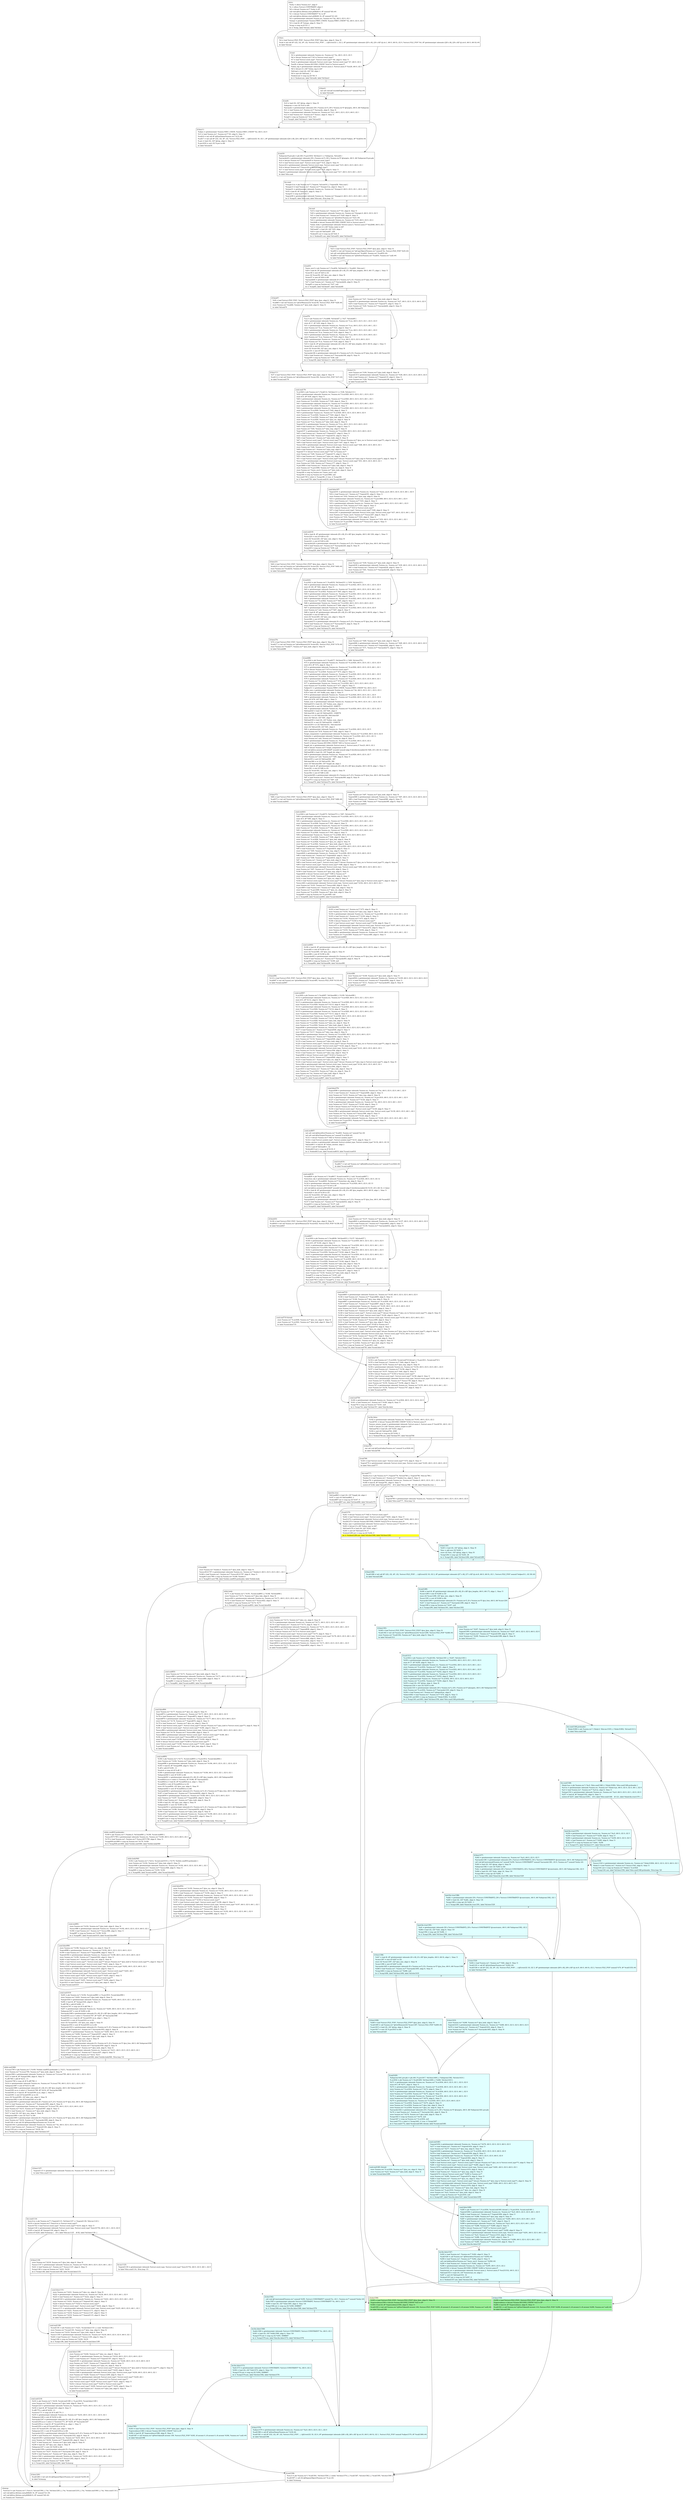 digraph {
m_bb0 [shape = none, label  = <<table border="0" cellspacing="0">
<tr><td port="f1" border="1" colspan="2"><table bgcolor="LightYellow" border="0">
<tr><td align="left">if.else1590:</td></tr>
<tr><td bgcolor="lightgreen" align="left">  %305 = load %struct.FILE_POS*, %struct.FILE_POS** @no_fpos, align 8, !tbaa !6</td></tr>
<tr><td bgcolor="lightgreen" align="left">  %oprecedence1594 = bitcast %union.SECOND_UNION* %22 to i8*</td></tr>
<tr><td bgcolor="lightgreen" align="left">  %306 = load i8, i8* %oprecedence1594, align 8, !tbaa !3</td></tr>
<tr><td bgcolor="lightgreen" align="left">  %call1595 = tail call %union.rec* @NewToken(i8 zeroext 108, %struct.FILE_POS* %305, i8 zeroext 0, i8 zeroext 0, i8 zeroext %306, %union.rec* null) #4</td></tr>
<tr><td bgcolor="lightgreen" align="left">  br label %if.end1596</td></tr>
</table>
</td>
<td port="f2" border="1" colspan="2"><table bgcolor="LightCyan" border="0">
<tr><td align="left">if.then1558:</td></tr>
<tr><td bgcolor="lightgreen" align="left">  %298 = load %struct.FILE_POS*, %struct.FILE_POS** @no_fpos, align 8, !tbaa !6</td></tr>
<tr><td bgcolor="lightgreen" align="left">  %oprecedence = bitcast %union.SECOND_UNION* %22 to i8*</td></tr>
<tr><td bgcolor="lightgreen" align="left">  %299 = load i8, i8* %oprecedence, align 8, !tbaa !3</td></tr>
<tr><td bgcolor="lightgreen" align="left">  %call1561 = call %union.rec* @NewToken(i8 zeroext 110, %struct.FILE_POS* %298, i8 zeroext 0, i8 zeroext 0, i8 zeroext %299, %union.rec* null) #4</td></tr>
<tr><td bgcolor="lightgreen" align="left">  br label %if.end1596</td></tr>
</table>
</td></tr>
</table>> ]
f_bb0 [shape = none, label  = <<table  border="0" cellspacing="0">
<tr><td port="f" border="1" colspan="2"><table border="0">
<tr><td align="left">entry:</td></tr>
<tr><td align="left">  %why = alloca %union.rec*, align 8</td></tr>
<tr><td align="left">  %c = alloca %struct.CONSTRAINT, align 4</td></tr>
<tr><td align="left">  %0 = bitcast %union.rec** %why to i8*</td></tr>
<tr><td align="left">  call void @llvm.lifetime.start.p0i8(i64 8, i8* nonnull %0) #4</td></tr>
<tr><td align="left">  %1 = bitcast %struct.CONSTRAINT* %c to i8*</td></tr>
<tr><td align="left">  call void @llvm.lifetime.start.p0i8(i64 16, i8* nonnull %1) #4</td></tr>
<tr><td align="left">  %2 = getelementptr inbounds %union.rec, %union.rec* %x, i64 0, i32 0, i32 1</td></tr>
<tr><td align="left">  %otype = getelementptr %union.FIRST_UNION, %union.FIRST_UNION* %2, i64 0, i32 0, i32 0</td></tr>
<tr><td align="left">  %3 = load i8, i8* %otype, align 8, !tbaa !3</td></tr>
<tr><td align="left">  %cmp = icmp eq i8 %3, 2</td></tr>
<tr><td align="left">  br i1 %cmp, label %if.end, label %if.then</td></tr>
</table>
</td></tr>
<tr><td border="1" port="fT">T</td><td border="1" port="fF">F</td></tr>
</table>> ]
f_bb1 [shape = none, label  = <<table  border="0" cellspacing="0">
<tr><td port="f" border="1"><table border="0">
<tr><td align="left">if.then:</td></tr>
<tr><td align="left">  %4 = load %struct.FILE_POS*, %struct.FILE_POS** @no_fpos, align 8, !tbaa !6</td></tr>
<tr><td align="left">  %call = tail call i8* (i32, i32, i8*, i32, %struct.FILE_POS*, ...) @Error(i32 1, i32 2, i8* getelementptr inbounds ([20 x i8], [20 x i8]* @.str.1, i64 0, i64 0), i32 0, %struct.FILE_POS* %4, i8* getelementptr inbounds ([28 x i8], [28 x i8]* @.str.6, i64 0, i64 0)) #4</td></tr>
<tr><td align="left">  br label %if.end</td></tr>
</table>
</td></tr>
</table>> ]
f_bb2 [shape = none, label  = <<table  border="0" cellspacing="0">
<tr><td port="f" border="1" colspan="2"><table border="0">
<tr><td align="left">if.end:</td></tr>
<tr><td align="left">  %5 = getelementptr inbounds %union.rec, %union.rec* %x, i64 0, i32 0, i32 5</td></tr>
<tr><td align="left">  %6 = bitcast %union.rec** %5 to %struct.word_type**</td></tr>
<tr><td align="left">  %7 = load %struct.word_type*, %struct.word_type** %6, align 8, !tbaa !3</td></tr>
<tr><td align="left">  %ou2 = getelementptr inbounds %struct.word_type, %struct.word_type* %7, i64 0, i32 2</td></tr>
<tr><td align="left">  %os26 = bitcast %union.SECOND_UNION* %ou2 to %struct.anon.5*</td></tr>
<tr><td align="left">  %ohas_tag = getelementptr inbounds %struct.anon.5, %struct.anon.5* %os26, i64 0, i32 1</td></tr>
<tr><td align="left">  %8 = bitcast [3 x i8]* %ohas_tag to i24*</td></tr>
<tr><td align="left">  %bf.load = load i24, i24* %8, align 1</td></tr>
<tr><td align="left">  %9 = and i24 %bf.load, 2</td></tr>
<tr><td align="left">  %tobool.not = icmp eq i24 %9, 0</td></tr>
<tr><td align="left">  br i1 %tobool.not, label %if.end4, label %if.then3</td></tr>
</table>
</td></tr>
<tr><td border="1" port="fT">T</td><td border="1" port="fF">F</td></tr>
</table>> ]
f_bb3 [shape = none, label  = <<table  border="0" cellspacing="0">
<tr><td port="f" border="1"><table border="0">
<tr><td align="left">if.then3:</td></tr>
<tr><td align="left">  tail call void @CrossAddTag(%union.rec* nonnull %x) #4</td></tr>
<tr><td align="left">  br label %if.end4</td></tr>
</table>
</td></tr>
</table>> ]
f_bb4 [shape = none, label  = <<table  border="0" cellspacing="0">
<tr><td port="f" border="1" colspan="2"><table border="0">
<tr><td align="left">if.end4:</td></tr>
<tr><td align="left">  %10 = load i32, i32* @itop, align 4, !tbaa !8</td></tr>
<tr><td align="left">  %idxprom = sext i32 %10 to i64</td></tr>
<tr><td align="left">  %arrayidx = getelementptr inbounds [30 x %union.rec*], [30 x %union.rec*]* @targets, i64 0, i64 %idxprom</td></tr>
<tr><td align="left">  %11 = load %union.rec*, %union.rec** %arrayidx, align 8, !tbaa !6</td></tr>
<tr><td align="left">  %osucc = getelementptr inbounds %union.rec, %union.rec* %11, i64 0, i32 0, i32 0, i64 0, i32 1</td></tr>
<tr><td align="left">  %12 = load %union.rec*, %union.rec** %osucc, align 8, !tbaa !3</td></tr>
<tr><td align="left">  %cmp9 = icmp eq %union.rec* %12, %11</td></tr>
<tr><td align="left">  br i1 %cmp9, label %if.then11, label %if.end18</td></tr>
</table>
</td></tr>
<tr><td border="1" port="fT">T</td><td border="1" port="fF">F</td></tr>
</table>> ]
f_bb5 [shape = none, label  = <<table  border="0" cellspacing="0">
<tr><td port="f" border="1"><table border="0">
<tr><td align="left">if.then11:</td></tr>
<tr><td align="left">  %ofpos = getelementptr %union.FIRST_UNION, %union.FIRST_UNION* %2, i64 0, i32 0</td></tr>
<tr><td align="left">  %13 = load %union.rec*, %union.rec** %5, align 8, !tbaa !3</td></tr>
<tr><td align="left">  %call16 = tail call i8* @SymName(%union.rec* %13) #4</td></tr>
<tr><td align="left">  %call17 = tail call i8* (i32, i32, i8*, i32, %struct.FILE_POS*, ...) @Error(i32 18, i32 1, i8* getelementptr inbounds ([24 x i8], [24 x i8]* @.str.7, i64 0, i64 0), i32 1, %struct.FILE_POS* nonnull %ofpos, i8* %call16) #4</td></tr>
<tr><td align="left">  %.pre = load i32, i32* @itop, align 4, !tbaa !8</td></tr>
<tr><td align="left">  %.pre1818 = sext i32 %.pre to i64</td></tr>
<tr><td align="left">  br label %if.end18</td></tr>
</table>
</td></tr>
</table>> ]
f_bb6 [shape = none, label  = <<table  border="0" cellspacing="0">
<tr><td port="f" border="1"><table border="0">
<tr><td align="left">if.end18:</td></tr>
<tr><td align="left">  %idxprom19.pre-phi = phi i64 [ %.pre1818, %if.then11 ], [ %idxprom, %if.end4 ]</td></tr>
<tr><td align="left">  %arrayidx20 = getelementptr inbounds [30 x %union.rec*], [30 x %union.rec*]* @targets, i64 0, i64 %idxprom19.pre-phi</td></tr>
<tr><td align="left">  %14 = bitcast %union.rec** %arrayidx20 to %struct.word_type**</td></tr>
<tr><td align="left">  %15 = load %struct.word_type*, %struct.word_type** %14, align 8, !tbaa !6</td></tr>
<tr><td align="left">  %osucc24 = getelementptr inbounds %struct.word_type, %struct.word_type* %15, i64 0, i32 0, i64 0, i32 1</td></tr>
<tr><td align="left">  %16 = bitcast %union.rec** %osucc24 to %struct.word_type**</td></tr>
<tr><td align="left">  %17 = load %struct.word_type*, %struct.word_type** %16, align 8, !tbaa !3</td></tr>
<tr><td align="left">  %opred = getelementptr inbounds %struct.word_type, %struct.word_type* %17, i64 0, i32 0, i64 1, i32 0</td></tr>
<tr><td align="left">  br label %for.cond</td></tr>
</table>
</td></tr>
</table>> ]
f_bb7 [shape = none, label  = <<table  border="0" cellspacing="0">
<tr><td port="f" border="1" colspan="2"><table border="0">
<tr><td align="left">for.cond:</td></tr>
<tr><td align="left">  %target.0.in = phi %union.rec** [ %opred, %if.end18 ], [ %opred38, %for.cond ]</td></tr>
<tr><td align="left">  %target.0 = load %union.rec*, %union.rec** %target.0.in, align 8, !tbaa !3</td></tr>
<tr><td align="left">  %otype31 = getelementptr inbounds %union.rec, %union.rec* %target.0, i64 0, i32 0, i32 1, i32 0, i32 0</td></tr>
<tr><td align="left">  %18 = load i8, i8* %otype31, align 8, !tbaa !3</td></tr>
<tr><td align="left">  %cmp33 = icmp eq i8 %18, 0</td></tr>
<tr><td align="left">  %opred38 = getelementptr inbounds %union.rec, %union.rec* %target.0, i64 0, i32 0, i32 0, i64 1, i32 0</td></tr>
<tr><td align="left">  br i1 %cmp33, label %for.cond, label %for.end, !llvm.loop !10</td></tr>
</table>
</td></tr>
<tr><td border="1" port="fT">T</td><td border="1" port="fF">F</td></tr>
</table>> ]
f_bb8 [shape = none, label  = <<table  border="0" cellspacing="0">
<tr><td port="f" border="1" colspan="2"><table border="0">
<tr><td align="left">for.end:</td></tr>
<tr><td align="left">  %19 = load %union.rec*, %union.rec** %5, align 8, !tbaa !3</td></tr>
<tr><td align="left">  %20 = getelementptr inbounds %union.rec, %union.rec* %target.0, i64 0, i32 0, i32 5</td></tr>
<tr><td align="left">  %21 = load %union.rec*, %union.rec** %20, align 8, !tbaa !3</td></tr>
<tr><td align="left">  %call43 = tail call %union.rec* @GetEnv(%union.rec* %21) #4</td></tr>
<tr><td align="left">  %22 = getelementptr inbounds %union.rec, %union.rec* %19, i64 0, i32 0, i32 2</td></tr>
<tr><td align="left">  %os2646 = bitcast %union.SECOND_UNION* %22 to %struct.anon.5*</td></tr>
<tr><td align="left">  %ohas_body = getelementptr inbounds %struct.anon.5, %struct.anon.5* %os2646, i64 0, i32 1</td></tr>
<tr><td align="left">  %23 = bitcast [3 x i8]* %ohas_body to i24*</td></tr>
<tr><td align="left">  %bf.load47 = load i24, i24* %23, align 1</td></tr>
<tr><td align="left">  %24 = and i24 %bf.load47, 256</td></tr>
<tr><td align="left">  %tobool51.not = icmp eq i24 %24, 0</td></tr>
<tr><td align="left">  br i1 %tobool51.not, label %if.end55, label %if.then52</td></tr>
</table>
</td></tr>
<tr><td border="1" port="fT">T</td><td border="1" port="fF">F</td></tr>
</table>> ]
f_bb9 [shape = none, label  = <<table  border="0" cellspacing="0">
<tr><td port="f" border="1"><table border="0">
<tr><td align="left">if.then52:</td></tr>
<tr><td align="left">  %25 = load %struct.FILE_POS*, %struct.FILE_POS** @no_fpos, align 8, !tbaa !6</td></tr>
<tr><td align="left">  %call53 = tail call %union.rec* @CopyObject(%union.rec* nonnull %x, %struct.FILE_POS* %25) #4</td></tr>
<tr><td align="left">  tail call void @AttachEnv(%union.rec* %call43, %union.rec* %call53) #4</td></tr>
<tr><td align="left">  %call54 = tail call %union.rec* @SetEnv(%union.rec* %call53, %union.rec* null) #4</td></tr>
<tr><td align="left">  br label %if.end55</td></tr>
</table>
</td></tr>
</table>> ]
f_bb10 [shape = none, label  = <<table  border="0" cellspacing="0">
<tr><td port="f" border="1" colspan="2"><table border="0">
<tr><td align="left">if.end55:</td></tr>
<tr><td align="left">  %new_env.0 = phi %union.rec* [ %call54, %if.then52 ], [ %call43, %for.end ]</td></tr>
<tr><td align="left">  %26 = load i8, i8* getelementptr inbounds ([0 x i8], [0 x i8]* @zz_lengths, i64 0, i64 17), align 1, !tbaa !3</td></tr>
<tr><td align="left">  %conv56 = zext i8 %26 to i32</td></tr>
<tr><td align="left">  store i32 %conv56, i32* @zz_size, align 4, !tbaa !8</td></tr>
<tr><td align="left">  %conv57 = zext i8 %26 to i64</td></tr>
<tr><td align="left">  %arrayidx64 = getelementptr inbounds [0 x %union.rec*], [0 x %union.rec*]* @zz_free, i64 0, i64 %conv57</td></tr>
<tr><td align="left">  %27 = load %union.rec*, %union.rec** %arrayidx64, align 8, !tbaa !6</td></tr>
<tr><td align="left">  %cmp65 = icmp eq %union.rec* %27, null</td></tr>
<tr><td align="left">  br i1 %cmp65, label %if.then67, label %if.else69</td></tr>
</table>
</td></tr>
<tr><td border="1" port="fT">T</td><td border="1" port="fF">F</td></tr>
</table>> ]
f_bb11 [shape = none, label  = <<table  border="0" cellspacing="0">
<tr><td port="f" border="1"><table border="0">
<tr><td align="left">if.then67:</td></tr>
<tr><td align="left">  %28 = load %struct.FILE_POS*, %struct.FILE_POS** @no_fpos, align 8, !tbaa !6</td></tr>
<tr><td align="left">  %call68 = tail call %union.rec* @GetMemory(i32 %conv56, %struct.FILE_POS* %28) #4</td></tr>
<tr><td align="left">  store %union.rec* %call68, %union.rec** @zz_hold, align 8, !tbaa !6</td></tr>
<tr><td align="left">  br label %if.end79</td></tr>
</table>
</td></tr>
</table>> ]
f_bb12 [shape = none, label  = <<table  border="0" cellspacing="0">
<tr><td port="f" border="1"><table border="0">
<tr><td align="left">if.else69:</td></tr>
<tr><td align="left">  store %union.rec* %27, %union.rec** @zz_hold, align 8, !tbaa !6</td></tr>
<tr><td align="left">  %opred75 = getelementptr inbounds %union.rec, %union.rec* %27, i64 0, i32 0, i32 0, i64 0, i32 0</td></tr>
<tr><td align="left">  %29 = load %union.rec*, %union.rec** %opred75, align 8, !tbaa !3</td></tr>
<tr><td align="left">  store %union.rec* %29, %union.rec** %arrayidx64, align 8, !tbaa !6</td></tr>
<tr><td align="left">  br label %if.end79</td></tr>
</table>
</td></tr>
</table>> ]
f_bb13 [shape = none, label  = <<table  border="0" cellspacing="0">
<tr><td port="f" border="1" colspan="2"><table border="0">
<tr><td align="left">if.end79:</td></tr>
<tr><td align="left">  %.in = phi %union.rec* [ %call68, %if.then67 ], [ %27, %if.else69 ]</td></tr>
<tr><td align="left">  %30 = getelementptr inbounds %union.rec, %union.rec* %.in, i64 0, i32 0, i32 1, i32 0, i32 0</td></tr>
<tr><td align="left">  store i8 17, i8* %30, align 8, !tbaa !3</td></tr>
<tr><td align="left">  %31 = getelementptr inbounds %union.rec, %union.rec* %.in, i64 0, i32 0, i32 0, i64 1, i32 1</td></tr>
<tr><td align="left">  store %union.rec* %.in, %union.rec** %31, align 8, !tbaa !3</td></tr>
<tr><td align="left">  %32 = getelementptr inbounds %union.rec, %union.rec* %.in, i64 0, i32 0, i32 0, i64 1, i32 0</td></tr>
<tr><td align="left">  store %union.rec* %.in, %union.rec** %32, align 8, !tbaa !3</td></tr>
<tr><td align="left">  %33 = getelementptr inbounds %union.rec, %union.rec* %.in, i64 0, i32 0, i32 0, i64 0, i32 1</td></tr>
<tr><td align="left">  store %union.rec* %.in, %union.rec** %33, align 8, !tbaa !3</td></tr>
<tr><td align="left">  %34 = getelementptr %union.rec, %union.rec* %.in, i64 0, i32 0, i32 0, i64 0, i32 0</td></tr>
<tr><td align="left">  store %union.rec* %.in, %union.rec** %34, align 8, !tbaa !3</td></tr>
<tr><td align="left">  %35 = load i8, i8* getelementptr inbounds ([0 x i8], [0 x i8]* @zz_lengths, i64 0, i64 0), align 1, !tbaa !3</td></tr>
<tr><td align="left">  %conv100 = zext i8 %35 to i32</td></tr>
<tr><td align="left">  store i32 %conv100, i32* @zz_size, align 4, !tbaa !8</td></tr>
<tr><td align="left">  %conv101 = zext i8 %35 to i64</td></tr>
<tr><td align="left">  %arrayidx108 = getelementptr inbounds [0 x %union.rec*], [0 x %union.rec*]* @zz_free, i64 0, i64 %conv101</td></tr>
<tr><td align="left">  %36 = load %union.rec*, %union.rec** %arrayidx108, align 8, !tbaa !6</td></tr>
<tr><td align="left">  %cmp109 = icmp eq %union.rec* %36, null</td></tr>
<tr><td align="left">  br i1 %cmp109, label %if.then111, label %if.else113</td></tr>
</table>
</td></tr>
<tr><td border="1" port="fT">T</td><td border="1" port="fF">F</td></tr>
</table>> ]
f_bb14 [shape = none, label  = <<table  border="0" cellspacing="0">
<tr><td port="f" border="1"><table border="0">
<tr><td align="left">if.then111:</td></tr>
<tr><td align="left">  %37 = load %struct.FILE_POS*, %struct.FILE_POS** @no_fpos, align 8, !tbaa !6</td></tr>
<tr><td align="left">  %call112 = tail call %union.rec* @GetMemory(i32 %conv100, %struct.FILE_POS* %37) #4</td></tr>
<tr><td align="left">  br label %cond.end178</td></tr>
</table>
</td></tr>
</table>> ]
f_bb15 [shape = none, label  = <<table  border="0" cellspacing="0">
<tr><td port="f" border="1"><table border="0">
<tr><td align="left">if.else113:</td></tr>
<tr><td align="left">  store %union.rec* %36, %union.rec** @zz_hold, align 8, !tbaa !6</td></tr>
<tr><td align="left">  %opred119 = getelementptr inbounds %union.rec, %union.rec* %36, i64 0, i32 0, i32 0, i64 0, i32 0</td></tr>
<tr><td align="left">  %38 = load %union.rec*, %union.rec** %opred119, align 8, !tbaa !3</td></tr>
<tr><td align="left">  store %union.rec* %38, %union.rec** %arrayidx108, align 8, !tbaa !6</td></tr>
<tr><td align="left">  br label %cond.end178</td></tr>
</table>
</td></tr>
</table>> ]
f_bb16 [shape = none, label  = <<table  border="0" cellspacing="0">
<tr><td port="f" border="1" colspan="2"><table border="0">
<tr><td align="left">cond.end178:</td></tr>
<tr><td align="left">  %.in1820 = phi %union.rec* [ %call112, %if.then111 ], [ %36, %if.else113 ]</td></tr>
<tr><td align="left">  %39 = getelementptr inbounds %union.rec, %union.rec* %.in1820, i64 0, i32 0, i32 1, i32 0, i32 0</td></tr>
<tr><td align="left">  store i8 0, i8* %39, align 8, !tbaa !3</td></tr>
<tr><td align="left">  %40 = getelementptr inbounds %union.rec, %union.rec* %.in1820, i64 0, i32 0, i32 0, i64 1, i32 1</td></tr>
<tr><td align="left">  store %union.rec* %.in1820, %union.rec** %40, align 8, !tbaa !3</td></tr>
<tr><td align="left">  %41 = getelementptr inbounds %union.rec, %union.rec* %.in1820, i64 0, i32 0, i32 0, i64 1, i32 0</td></tr>
<tr><td align="left">  store %union.rec* %.in1820, %union.rec** %41, align 8, !tbaa !3</td></tr>
<tr><td align="left">  %42 = getelementptr inbounds %union.rec, %union.rec* %.in1820, i64 0, i32 0, i32 0, i64 0, i32 1</td></tr>
<tr><td align="left">  store %union.rec* %.in1820, %union.rec** %42, align 8, !tbaa !3</td></tr>
<tr><td align="left">  %43 = getelementptr %union.rec, %union.rec* %.in1820, i64 0, i32 0, i32 0, i64 0, i32 0</td></tr>
<tr><td align="left">  store %union.rec* %.in1820, %union.rec** %43, align 8, !tbaa !3</td></tr>
<tr><td align="left">  store %union.rec* %.in1820, %union.rec** @xx_link, align 8, !tbaa !6</td></tr>
<tr><td align="left">  store %union.rec* %.in1820, %union.rec** @zz_res, align 8, !tbaa !6</td></tr>
<tr><td align="left">  store %union.rec* %.in, %union.rec** @zz_hold, align 8, !tbaa !6</td></tr>
<tr><td align="left">  %opred153 = getelementptr %union.rec, %union.rec* %.in, i64 0, i32 0, i32 0, i64 0, i32 0</td></tr>
<tr><td align="left">  %44 = load %union.rec*, %union.rec** %opred153, align 8, !tbaa !3</td></tr>
<tr><td align="left">  store %union.rec* %44, %union.rec** @zz_tmp, align 8, !tbaa !6</td></tr>
<tr><td align="left">  %opred157 = getelementptr %union.rec, %union.rec* %.in1820, i64 0, i32 0, i32 0, i64 0, i32 0</td></tr>
<tr><td align="left">  %45 = load %union.rec*, %union.rec** %opred157, align 8, !tbaa !3</td></tr>
<tr><td align="left">  store %union.rec* %45, %union.rec** %opred153, align 8, !tbaa !3</td></tr>
<tr><td align="left">  %46 = load %union.rec*, %union.rec** @zz_hold, align 8, !tbaa !6</td></tr>
<tr><td align="left">  %47 = load %struct.word_type**, %struct.word_type*** bitcast (%union.rec** @zz_res to %struct.word_type***), align 8, !tbaa !6</td></tr>
<tr><td align="left">  %48 = load %struct.word_type*, %struct.word_type** %47, align 8, !tbaa !3</td></tr>
<tr><td align="left">  %osucc169 = getelementptr inbounds %struct.word_type, %struct.word_type* %48, i64 0, i32 0, i64 0, i32 1</td></tr>
<tr><td align="left">  store %union.rec* %46, %union.rec** %osucc169, align 8, !tbaa !3</td></tr>
<tr><td align="left">  %49 = load %union.rec*, %union.rec** @zz_tmp, align 8, !tbaa !6</td></tr>
<tr><td align="left">  %opred173 = bitcast %struct.word_type** %47 to %union.rec**</td></tr>
<tr><td align="left">  store %union.rec* %49, %union.rec** %opred173, align 8, !tbaa !3</td></tr>
<tr><td align="left">  %50 = load %union.rec*, %union.rec** @zz_res, align 8, !tbaa !6</td></tr>
<tr><td align="left">  %51 = load %struct.word_type*, %struct.word_type** bitcast (%union.rec** @zz_tmp to %struct.word_type**), align 8, !tbaa !6</td></tr>
<tr><td align="left">  %osucc177 = getelementptr inbounds %struct.word_type, %struct.word_type* %51, i64 0, i32 0, i64 0, i32 1</td></tr>
<tr><td align="left">  store %union.rec* %50, %union.rec** %osucc177, align 8, !tbaa !3</td></tr>
<tr><td align="left">  %.pre1808 = load %union.rec*, %union.rec** @xx_link, align 8, !tbaa !6</td></tr>
<tr><td align="left">  store %union.rec* %.pre1808, %union.rec** @zz_res, align 8, !tbaa !6</td></tr>
<tr><td align="left">  store %union.rec* %new_env.0, %union.rec** @zz_hold, align 8, !tbaa !6</td></tr>
<tr><td align="left">  %cmp180 = icmp eq %union.rec* %new_env.0, null</td></tr>
<tr><td align="left">  %cmp184 = icmp eq %union.rec* %.pre1808, null</td></tr>
<tr><td align="left">  %or.cond1759 = select i1 %cmp180, i1 true, i1 %cmp184</td></tr>
<tr><td align="left">  br i1 %or.cond1759, label %cond.end218, label %cond.false187</td></tr>
</table>
</td></tr>
<tr><td border="1" port="fT">T</td><td border="1" port="fF">F</td></tr>
</table>> ]
f_bb17 [shape = none, label  = <<table  border="0" cellspacing="0">
<tr><td port="f" border="1"><table border="0">
<tr><td align="left">cond.false187:</td></tr>
<tr><td align="left">  %opred191 = getelementptr inbounds %union.rec, %union.rec* %new_env.0, i64 0, i32 0, i32 0, i64 1, i32 0</td></tr>
<tr><td align="left">  %52 = load %union.rec*, %union.rec** %opred191, align 8, !tbaa !3</td></tr>
<tr><td align="left">  store %union.rec* %52, %union.rec** @zz_tmp, align 8, !tbaa !6</td></tr>
<tr><td align="left">  %53 = getelementptr inbounds %union.rec, %union.rec* %.pre1808, i64 0, i32 0, i32 0, i64 1, i32 0</td></tr>
<tr><td align="left">  %54 = load %union.rec*, %union.rec** %53, align 8, !tbaa !3</td></tr>
<tr><td align="left">  %55 = getelementptr inbounds %union.rec, %union.rec* %new_env.0, i64 0, i32 0, i32 0, i64 1, i32 0</td></tr>
<tr><td align="left">  store %union.rec* %54, %union.rec** %55, align 8, !tbaa !3</td></tr>
<tr><td align="left">  %56 = bitcast %union.rec** %53 to %struct.word_type**</td></tr>
<tr><td align="left">  %57 = load %struct.word_type*, %struct.word_type** %56, align 8, !tbaa !3</td></tr>
<tr><td align="left">  %osucc207 = getelementptr inbounds %struct.word_type, %struct.word_type* %57, i64 0, i32 0, i64 1, i32 1</td></tr>
<tr><td align="left">  store %union.rec* %new_env.0, %union.rec** %osucc207, align 8, !tbaa !3</td></tr>
<tr><td align="left">  store %union.rec* %52, %union.rec** %53, align 8, !tbaa !3</td></tr>
<tr><td align="left">  %osucc215 = getelementptr inbounds %union.rec, %union.rec* %52, i64 0, i32 0, i32 0, i64 1, i32 1</td></tr>
<tr><td align="left">  store %union.rec* %.pre1808, %union.rec** %osucc215, align 8, !tbaa !3</td></tr>
<tr><td align="left">  br label %cond.end218</td></tr>
</table>
</td></tr>
</table>> ]
f_bb18 [shape = none, label  = <<table  border="0" cellspacing="0">
<tr><td port="f" border="1" colspan="2"><table border="0">
<tr><td align="left">cond.end218:</td></tr>
<tr><td align="left">  %58 = load i8, i8* getelementptr inbounds ([0 x i8], [0 x i8]* @zz_lengths, i64 0, i64 120), align 1, !tbaa !3</td></tr>
<tr><td align="left">  %conv220 = zext i8 %58 to i32</td></tr>
<tr><td align="left">  store i32 %conv220, i32* @zz_size, align 4, !tbaa !8</td></tr>
<tr><td align="left">  %conv221 = zext i8 %58 to i64</td></tr>
<tr><td align="left">  %arrayidx228 = getelementptr inbounds [0 x %union.rec*], [0 x %union.rec*]* @zz_free, i64 0, i64 %conv221</td></tr>
<tr><td align="left">  %59 = load %union.rec*, %union.rec** %arrayidx228, align 8, !tbaa !6</td></tr>
<tr><td align="left">  %cmp229 = icmp eq %union.rec* %59, null</td></tr>
<tr><td align="left">  br i1 %cmp229, label %if.then231, label %if.else233</td></tr>
</table>
</td></tr>
<tr><td border="1" port="fT">T</td><td border="1" port="fF">F</td></tr>
</table>> ]
f_bb19 [shape = none, label  = <<table  border="0" cellspacing="0">
<tr><td port="f" border="1"><table border="0">
<tr><td align="left">if.then231:</td></tr>
<tr><td align="left">  %60 = load %struct.FILE_POS*, %struct.FILE_POS** @no_fpos, align 8, !tbaa !6</td></tr>
<tr><td align="left">  %call232 = tail call %union.rec* @GetMemory(i32 %conv220, %struct.FILE_POS* %60) #4</td></tr>
<tr><td align="left">  store %union.rec* %call232, %union.rec** @zz_hold, align 8, !tbaa !6</td></tr>
<tr><td align="left">  br label %if.end243</td></tr>
</table>
</td></tr>
</table>> ]
f_bb20 [shape = none, label  = <<table  border="0" cellspacing="0">
<tr><td port="f" border="1"><table border="0">
<tr><td align="left">if.else233:</td></tr>
<tr><td align="left">  store %union.rec* %59, %union.rec** @zz_hold, align 8, !tbaa !6</td></tr>
<tr><td align="left">  %opred239 = getelementptr inbounds %union.rec, %union.rec* %59, i64 0, i32 0, i32 0, i64 0, i32 0</td></tr>
<tr><td align="left">  %61 = load %union.rec*, %union.rec** %opred239, align 8, !tbaa !3</td></tr>
<tr><td align="left">  store %union.rec* %61, %union.rec** %arrayidx228, align 8, !tbaa !6</td></tr>
<tr><td align="left">  br label %if.end243</td></tr>
</table>
</td></tr>
</table>> ]
f_bb21 [shape = none, label  = <<table  border="0" cellspacing="0">
<tr><td port="f" border="1" colspan="2"><table border="0">
<tr><td align="left">if.end243:</td></tr>
<tr><td align="left">  %.in1822 = phi %union.rec* [ %call232, %if.then231 ], [ %59, %if.else233 ]</td></tr>
<tr><td align="left">  %62 = getelementptr inbounds %union.rec, %union.rec* %.in1822, i64 0, i32 0, i32 1, i32 0, i32 0</td></tr>
<tr><td align="left">  store i8 120, i8* %62, align 8, !tbaa !3</td></tr>
<tr><td align="left">  %63 = getelementptr inbounds %union.rec, %union.rec* %.in1822, i64 0, i32 0, i32 0, i64 1, i32 1</td></tr>
<tr><td align="left">  store %union.rec* %.in1822, %union.rec** %63, align 8, !tbaa !3</td></tr>
<tr><td align="left">  %64 = getelementptr inbounds %union.rec, %union.rec* %.in1822, i64 0, i32 0, i32 0, i64 1, i32 0</td></tr>
<tr><td align="left">  store %union.rec* %.in1822, %union.rec** %64, align 8, !tbaa !3</td></tr>
<tr><td align="left">  %65 = getelementptr inbounds %union.rec, %union.rec* %.in1822, i64 0, i32 0, i32 0, i64 0, i32 1</td></tr>
<tr><td align="left">  store %union.rec* %.in1822, %union.rec** %65, align 8, !tbaa !3</td></tr>
<tr><td align="left">  %66 = getelementptr %union.rec, %union.rec* %.in1822, i64 0, i32 0, i32 0, i64 0, i32 0</td></tr>
<tr><td align="left">  store %union.rec* %.in1822, %union.rec** %66, align 8, !tbaa !3</td></tr>
<tr><td align="left">  %67 = getelementptr inbounds %union.rec, %union.rec* %.in1822, i64 0, i32 0, i32 6, i32 0</td></tr>
<tr><td align="left">  store %union.rec* null, %union.rec** %67, align 8, !tbaa !3</td></tr>
<tr><td align="left">  %68 = load i8, i8* getelementptr inbounds ([0 x i8], [0 x i8]* @zz_lengths, i64 0, i64 8), align 1, !tbaa !3</td></tr>
<tr><td align="left">  %conv265 = zext i8 %68 to i32</td></tr>
<tr><td align="left">  store i32 %conv265, i32* @zz_size, align 4, !tbaa !8</td></tr>
<tr><td align="left">  %conv266 = zext i8 %68 to i64</td></tr>
<tr><td align="left">  %arrayidx273 = getelementptr inbounds [0 x %union.rec*], [0 x %union.rec*]* @zz_free, i64 0, i64 %conv266</td></tr>
<tr><td align="left">  %69 = load %union.rec*, %union.rec** %arrayidx273, align 8, !tbaa !6</td></tr>
<tr><td align="left">  %cmp274 = icmp eq %union.rec* %69, null</td></tr>
<tr><td align="left">  br i1 %cmp274, label %if.then276, label %if.else278</td></tr>
</table>
</td></tr>
<tr><td border="1" port="fT">T</td><td border="1" port="fF">F</td></tr>
</table>> ]
f_bb22 [shape = none, label  = <<table  border="0" cellspacing="0">
<tr><td port="f" border="1"><table border="0">
<tr><td align="left">if.then276:</td></tr>
<tr><td align="left">  %70 = load %struct.FILE_POS*, %struct.FILE_POS** @no_fpos, align 8, !tbaa !6</td></tr>
<tr><td align="left">  %call277 = tail call %union.rec* @GetMemory(i32 %conv265, %struct.FILE_POS* %70) #4</td></tr>
<tr><td align="left">  store %union.rec* %call277, %union.rec** @zz_hold, align 8, !tbaa !6</td></tr>
<tr><td align="left">  br label %if.end288</td></tr>
</table>
</td></tr>
</table>> ]
f_bb23 [shape = none, label  = <<table  border="0" cellspacing="0">
<tr><td port="f" border="1"><table border="0">
<tr><td align="left">if.else278:</td></tr>
<tr><td align="left">  store %union.rec* %69, %union.rec** @zz_hold, align 8, !tbaa !6</td></tr>
<tr><td align="left">  %opred284 = getelementptr inbounds %union.rec, %union.rec* %69, i64 0, i32 0, i32 0, i64 0, i32 0</td></tr>
<tr><td align="left">  %71 = load %union.rec*, %union.rec** %opred284, align 8, !tbaa !3</td></tr>
<tr><td align="left">  store %union.rec* %71, %union.rec** %arrayidx273, align 8, !tbaa !6</td></tr>
<tr><td align="left">  br label %if.end288</td></tr>
</table>
</td></tr>
</table>> ]
f_bb24 [shape = none, label  = <<table  border="0" cellspacing="0">
<tr><td port="f" border="1" colspan="2"><table border="0">
<tr><td align="left">if.end288:</td></tr>
<tr><td align="left">  %.in1824 = phi %union.rec* [ %call277, %if.then276 ], [ %69, %if.else278 ]</td></tr>
<tr><td align="left">  %72 = getelementptr inbounds %union.rec, %union.rec* %.in1824, i64 0, i32 0, i32 1, i32 0, i32 0</td></tr>
<tr><td align="left">  store i8 8, i8* %72, align 8, !tbaa !3</td></tr>
<tr><td align="left">  %73 = getelementptr inbounds %union.rec, %union.rec* %.in1824, i64 0, i32 0, i32 0, i64 1, i32 1</td></tr>
<tr><td align="left">  %74 = bitcast %union.rec** %73 to %struct.word_type**</td></tr>
<tr><td align="left">  store %union.rec* %.in1824, %union.rec** %73, align 8, !tbaa !3</td></tr>
<tr><td align="left">  %75 = getelementptr inbounds %union.rec, %union.rec* %.in1824, i64 0, i32 0, i32 0, i64 1, i32 0</td></tr>
<tr><td align="left">  store %union.rec* %.in1824, %union.rec** %75, align 8, !tbaa !3</td></tr>
<tr><td align="left">  %76 = getelementptr inbounds %union.rec, %union.rec* %.in1824, i64 0, i32 0, i32 0, i64 0, i32 1</td></tr>
<tr><td align="left">  store %union.rec* %.in1824, %union.rec** %76, align 8, !tbaa !3</td></tr>
<tr><td align="left">  %77 = getelementptr %union.rec, %union.rec* %.in1824, i64 0, i32 0, i32 0, i64 0, i32 0</td></tr>
<tr><td align="left">  store %union.rec* %.in1824, %union.rec** %77, align 8, !tbaa !3</td></tr>
<tr><td align="left">  %ofpos311 = getelementptr %union.FIRST_UNION, %union.FIRST_UNION* %2, i64 0, i32 0</td></tr>
<tr><td align="left">  %ofile_num = getelementptr inbounds %union.rec, %union.rec* %x, i64 0, i32 0, i32 1, i32 0, i32 2</td></tr>
<tr><td align="left">  %78 = load i16, i16* %ofile_num, align 2, !tbaa !3</td></tr>
<tr><td align="left">  %79 = getelementptr inbounds %union.rec, %union.rec* %.in1824, i64 0, i32 0, i32 1, i32 0</td></tr>
<tr><td align="left">  %80 = getelementptr inbounds %union.rec, %union.rec* %.in1824, i64 0, i32 0, i32 1, i32 0, i32 2</td></tr>
<tr><td align="left">  store i16 %78, i16* %80, align 2, !tbaa !3</td></tr>
<tr><td align="left">  %oline_num = getelementptr inbounds %union.rec, %union.rec* %x, i64 0, i32 0, i32 1, i32 0, i32 3</td></tr>
<tr><td align="left">  %bf.load319 = load i32, i32* %oline_num, align 4</td></tr>
<tr><td align="left">  %bf.clear320 = and i32 %bf.load319, 1048575</td></tr>
<tr><td align="left">  %81 = getelementptr inbounds %union.rec, %union.rec* %.in1824, i64 0, i32 0, i32 1, i32 0, i32 3</td></tr>
<tr><td align="left">  %bf.load325 = load i32, i32* %81, align 4</td></tr>
<tr><td align="left">  %bf.clear326 = and i32 %bf.load325, -1048576</td></tr>
<tr><td align="left">  %bf.set = or i32 %bf.clear326, %bf.clear320</td></tr>
<tr><td align="left">  store i32 %bf.set, i32* %81, align 4</td></tr>
<tr><td align="left">  %bf.load330 = load i32, i32* %oline_num, align 4</td></tr>
<tr><td align="left">  %bf.lshr331 = and i32 %bf.load330, -1048576</td></tr>
<tr><td align="left">  %bf.set339 = or i32 %bf.lshr331, %bf.clear320</td></tr>
<tr><td align="left">  store i32 %bf.set339, i32* %81, align 4</td></tr>
<tr><td align="left">  %82 = getelementptr inbounds %union.rec, %union.rec* %.in1824, i64 0, i32 0, i32 5</td></tr>
<tr><td align="left">  store %union.rec* %19, %union.rec** %82, align 8, !tbaa !3</td></tr>
<tr><td align="left">  %oopt_components = getelementptr inbounds %union.rec, %union.rec* %.in1824, i64 0, i32 0, i32 8</td></tr>
<tr><td align="left">  %olimiter = getelementptr inbounds %union.rec, %union.rec* %.in1824, i64 0, i32 0, i32 11</td></tr>
<tr><td align="left">  store %union.rec* null, %union.rec** %olimiter, align 8, !tbaa !3</td></tr>
<tr><td align="left">  %83 = getelementptr inbounds %union.rec, %union.rec* %.in1824, i64 0, i32 0, i32 2</td></tr>
<tr><td align="left">  %os23 = bitcast %union.SECOND_UNION* %83 to %struct.anon.2*</td></tr>
<tr><td align="left">  %ogall_dir = getelementptr inbounds %struct.anon.2, %struct.anon.2* %os23, i64 0, i32 2</td></tr>
<tr><td align="left">  %84 = bitcast %union.rec** %oopt_components to i8*</td></tr>
<tr><td align="left">  call void @llvm.memset.p0i8.i64(i8* noundef nonnull align 8 dereferenceable(16) %84, i8 0, i64 16, i1 false)</td></tr>
<tr><td align="left">  %bf.load346 = load i16, i16* %ogall_dir, align 2</td></tr>
<tr><td align="left">  %85 = getelementptr inbounds %union.rec, %union.rec* %.in1824, i64 0, i32 0, i32 7</td></tr>
<tr><td align="left">  store %union.rec* null, %union.rec** %85, align 8, !tbaa !3</td></tr>
<tr><td align="left">  %bf.set355 = and i16 %bf.load346, -387</td></tr>
<tr><td align="left">  %bf.clear360 = or i16 %bf.set355, 384</td></tr>
<tr><td align="left">  store i16 %bf.clear360, i16* %ogall_dir, align 2</td></tr>
<tr><td align="left">  %86 = load i8, i8* getelementptr inbounds ([0 x i8], [0 x i8]* @zz_lengths, i64 0, i64 0), align 1, !tbaa !3</td></tr>
<tr><td align="left">  %conv361 = zext i8 %86 to i32</td></tr>
<tr><td align="left">  store i32 %conv361, i32* @zz_size, align 4, !tbaa !8</td></tr>
<tr><td align="left">  %conv362 = zext i8 %86 to i64</td></tr>
<tr><td align="left">  %arrayidx369 = getelementptr inbounds [0 x %union.rec*], [0 x %union.rec*]* @zz_free, i64 0, i64 %conv362</td></tr>
<tr><td align="left">  %87 = load %union.rec*, %union.rec** %arrayidx369, align 8, !tbaa !6</td></tr>
<tr><td align="left">  %cmp370 = icmp eq %union.rec* %87, null</td></tr>
<tr><td align="left">  br i1 %cmp370, label %if.then372, label %if.else374</td></tr>
</table>
</td></tr>
<tr><td border="1" port="fT">T</td><td border="1" port="fF">F</td></tr>
</table>> ]
f_bb25 [shape = none, label  = <<table  border="0" cellspacing="0">
<tr><td port="f" border="1"><table border="0">
<tr><td align="left">if.then372:</td></tr>
<tr><td align="left">  %88 = load %struct.FILE_POS*, %struct.FILE_POS** @no_fpos, align 8, !tbaa !6</td></tr>
<tr><td align="left">  %call373 = tail call %union.rec* @GetMemory(i32 %conv361, %struct.FILE_POS* %88) #4</td></tr>
<tr><td align="left">  br label %cond.end443</td></tr>
</table>
</td></tr>
</table>> ]
f_bb26 [shape = none, label  = <<table  border="0" cellspacing="0">
<tr><td port="f" border="1"><table border="0">
<tr><td align="left">if.else374:</td></tr>
<tr><td align="left">  store %union.rec* %87, %union.rec** @zz_hold, align 8, !tbaa !6</td></tr>
<tr><td align="left">  %opred380 = getelementptr inbounds %union.rec, %union.rec* %87, i64 0, i32 0, i32 0, i64 0, i32 0</td></tr>
<tr><td align="left">  %89 = load %union.rec*, %union.rec** %opred380, align 8, !tbaa !3</td></tr>
<tr><td align="left">  store %union.rec* %89, %union.rec** %arrayidx369, align 8, !tbaa !6</td></tr>
<tr><td align="left">  br label %cond.end443</td></tr>
</table>
</td></tr>
</table>> ]
f_bb27 [shape = none, label  = <<table  border="0" cellspacing="0">
<tr><td port="f" border="1" colspan="2"><table border="0">
<tr><td align="left">cond.end443:</td></tr>
<tr><td align="left">  %.in1826 = phi %union.rec* [ %call373, %if.then372 ], [ %87, %if.else374 ]</td></tr>
<tr><td align="left">  %90 = getelementptr inbounds %union.rec, %union.rec* %.in1826, i64 0, i32 0, i32 1, i32 0, i32 0</td></tr>
<tr><td align="left">  store i8 0, i8* %90, align 8, !tbaa !3</td></tr>
<tr><td align="left">  %91 = getelementptr inbounds %union.rec, %union.rec* %.in1826, i64 0, i32 0, i32 0, i64 1, i32 1</td></tr>
<tr><td align="left">  store %union.rec* %.in1826, %union.rec** %91, align 8, !tbaa !3</td></tr>
<tr><td align="left">  %92 = getelementptr inbounds %union.rec, %union.rec* %.in1826, i64 0, i32 0, i32 0, i64 1, i32 0</td></tr>
<tr><td align="left">  store %union.rec* %.in1826, %union.rec** %92, align 8, !tbaa !3</td></tr>
<tr><td align="left">  %93 = getelementptr inbounds %union.rec, %union.rec* %.in1826, i64 0, i32 0, i32 0, i64 0, i32 1</td></tr>
<tr><td align="left">  store %union.rec* %.in1826, %union.rec** %93, align 8, !tbaa !3</td></tr>
<tr><td align="left">  %94 = getelementptr %union.rec, %union.rec* %.in1826, i64 0, i32 0, i32 0, i64 0, i32 0</td></tr>
<tr><td align="left">  store %union.rec* %.in1826, %union.rec** %94, align 8, !tbaa !3</td></tr>
<tr><td align="left">  store %union.rec* %.in1826, %union.rec** @xx_link, align 8, !tbaa !6</td></tr>
<tr><td align="left">  store %union.rec* %.in1826, %union.rec** @zz_res, align 8, !tbaa !6</td></tr>
<tr><td align="left">  store %union.rec* %.in1822, %union.rec** @zz_hold, align 8, !tbaa !6</td></tr>
<tr><td align="left">  %opred416 = getelementptr %union.rec, %union.rec* %.in1822, i64 0, i32 0, i32 0, i64 0, i32 0</td></tr>
<tr><td align="left">  %95 = load %union.rec*, %union.rec** %opred416, align 8, !tbaa !3</td></tr>
<tr><td align="left">  store %union.rec* %95, %union.rec** @zz_tmp, align 8, !tbaa !6</td></tr>
<tr><td align="left">  %opred420 = getelementptr %union.rec, %union.rec* %.in1826, i64 0, i32 0, i32 0, i64 0, i32 0</td></tr>
<tr><td align="left">  %96 = load %union.rec*, %union.rec** %opred420, align 8, !tbaa !3</td></tr>
<tr><td align="left">  store %union.rec* %96, %union.rec** %opred416, align 8, !tbaa !3</td></tr>
<tr><td align="left">  %97 = load %union.rec*, %union.rec** @zz_hold, align 8, !tbaa !6</td></tr>
<tr><td align="left">  %98 = load %struct.word_type**, %struct.word_type*** bitcast (%union.rec** @zz_res to %struct.word_type***), align 8, !tbaa !6</td></tr>
<tr><td align="left">  %99 = load %struct.word_type*, %struct.word_type** %98, align 8, !tbaa !3</td></tr>
<tr><td align="left">  %osucc432 = getelementptr inbounds %struct.word_type, %struct.word_type* %99, i64 0, i32 0, i64 0, i32 1</td></tr>
<tr><td align="left">  store %union.rec* %97, %union.rec** %osucc432, align 8, !tbaa !3</td></tr>
<tr><td align="left">  %100 = load %union.rec*, %union.rec** @zz_tmp, align 8, !tbaa !6</td></tr>
<tr><td align="left">  %opred436 = bitcast %struct.word_type** %98 to %union.rec**</td></tr>
<tr><td align="left">  store %union.rec* %100, %union.rec** %opred436, align 8, !tbaa !3</td></tr>
<tr><td align="left">  %101 = load %union.rec*, %union.rec** @zz_res, align 8, !tbaa !6</td></tr>
<tr><td align="left">  %102 = load %struct.word_type*, %struct.word_type** bitcast (%union.rec** @zz_tmp to %struct.word_type**), align 8, !tbaa !6</td></tr>
<tr><td align="left">  %osucc440 = getelementptr inbounds %struct.word_type, %struct.word_type* %102, i64 0, i32 0, i64 0, i32 1</td></tr>
<tr><td align="left">  store %union.rec* %101, %union.rec** %osucc440, align 8, !tbaa !3</td></tr>
<tr><td align="left">  %.pre1809 = load %union.rec*, %union.rec** @xx_link, align 8, !tbaa !6</td></tr>
<tr><td align="left">  store %union.rec* %.pre1809, %union.rec** @zz_res, align 8, !tbaa !6</td></tr>
<tr><td align="left">  store %union.rec* %.in1824, %union.rec** @zz_hold, align 8, !tbaa !6</td></tr>
<tr><td align="left">  %cmp449 = icmp eq %union.rec* %.pre1809, null</td></tr>
<tr><td align="left">  br i1 %cmp449, label %cond.end483, label %cond.false452</td></tr>
</table>
</td></tr>
<tr><td border="1" port="fT">T</td><td border="1" port="fF">F</td></tr>
</table>> ]
f_bb28 [shape = none, label  = <<table  border="0" cellspacing="0">
<tr><td port="f" border="1"><table border="0">
<tr><td align="left">cond.false452:</td></tr>
<tr><td align="left">  %103 = load %union.rec*, %union.rec** %75, align 8, !tbaa !3</td></tr>
<tr><td align="left">  store %union.rec* %103, %union.rec** @zz_tmp, align 8, !tbaa !6</td></tr>
<tr><td align="left">  %104 = getelementptr inbounds %union.rec, %union.rec* %.pre1809, i64 0, i32 0, i32 0, i64 1, i32 0</td></tr>
<tr><td align="left">  %105 = load %union.rec*, %union.rec** %104, align 8, !tbaa !3</td></tr>
<tr><td align="left">  store %union.rec* %105, %union.rec** %75, align 8, !tbaa !3</td></tr>
<tr><td align="left">  %106 = bitcast %union.rec** %104 to %struct.word_type**</td></tr>
<tr><td align="left">  %107 = load %struct.word_type*, %struct.word_type** %106, align 8, !tbaa !3</td></tr>
<tr><td align="left">  %osucc472 = getelementptr inbounds %struct.word_type, %struct.word_type* %107, i64 0, i32 0, i64 1, i32 1</td></tr>
<tr><td align="left">  store %union.rec* %.in1824, %union.rec** %osucc472, align 8, !tbaa !3</td></tr>
<tr><td align="left">  store %union.rec* %103, %union.rec** %104, align 8, !tbaa !3</td></tr>
<tr><td align="left">  %osucc480 = getelementptr inbounds %union.rec, %union.rec* %103, i64 0, i32 0, i32 0, i64 1, i32 1</td></tr>
<tr><td align="left">  store %union.rec* %.pre1809, %union.rec** %osucc480, align 8, !tbaa !3</td></tr>
<tr><td align="left">  br label %cond.end483</td></tr>
</table>
</td></tr>
</table>> ]
f_bb29 [shape = none, label  = <<table  border="0" cellspacing="0">
<tr><td port="f" border="1" colspan="2"><table border="0">
<tr><td align="left">cond.end483:</td></tr>
<tr><td align="left">  %108 = load i8, i8* getelementptr inbounds ([0 x i8], [0 x i8]* @zz_lengths, i64 0, i64 0), align 1, !tbaa !3</td></tr>
<tr><td align="left">  %conv485 = zext i8 %108 to i32</td></tr>
<tr><td align="left">  store i32 %conv485, i32* @zz_size, align 4, !tbaa !8</td></tr>
<tr><td align="left">  %conv486 = zext i8 %108 to i64</td></tr>
<tr><td align="left">  %arrayidx493 = getelementptr inbounds [0 x %union.rec*], [0 x %union.rec*]* @zz_free, i64 0, i64 %conv486</td></tr>
<tr><td align="left">  %109 = load %union.rec*, %union.rec** %arrayidx493, align 8, !tbaa !6</td></tr>
<tr><td align="left">  %cmp494 = icmp eq %union.rec* %109, null</td></tr>
<tr><td align="left">  br i1 %cmp494, label %if.then496, label %if.else498</td></tr>
</table>
</td></tr>
<tr><td border="1" port="fT">T</td><td border="1" port="fF">F</td></tr>
</table>> ]
f_bb30 [shape = none, label  = <<table  border="0" cellspacing="0">
<tr><td port="f" border="1"><table border="0">
<tr><td align="left">if.then496:</td></tr>
<tr><td align="left">  %110 = load %struct.FILE_POS*, %struct.FILE_POS** @no_fpos, align 8, !tbaa !6</td></tr>
<tr><td align="left">  %call497 = tail call %union.rec* @GetMemory(i32 %conv485, %struct.FILE_POS* %110) #4</td></tr>
<tr><td align="left">  br label %cond.end567</td></tr>
</table>
</td></tr>
</table>> ]
f_bb31 [shape = none, label  = <<table  border="0" cellspacing="0">
<tr><td port="f" border="1"><table border="0">
<tr><td align="left">if.else498:</td></tr>
<tr><td align="left">  store %union.rec* %109, %union.rec** @zz_hold, align 8, !tbaa !6</td></tr>
<tr><td align="left">  %opred504 = getelementptr inbounds %union.rec, %union.rec* %109, i64 0, i32 0, i32 0, i64 0, i32 0</td></tr>
<tr><td align="left">  %111 = load %union.rec*, %union.rec** %opred504, align 8, !tbaa !3</td></tr>
<tr><td align="left">  store %union.rec* %111, %union.rec** %arrayidx493, align 8, !tbaa !6</td></tr>
<tr><td align="left">  br label %cond.end567</td></tr>
</table>
</td></tr>
</table>> ]
f_bb32 [shape = none, label  = <<table  border="0" cellspacing="0">
<tr><td port="f" border="1" colspan="2"><table border="0">
<tr><td align="left">cond.end567:</td></tr>
<tr><td align="left">  %.in1828 = phi %union.rec* [ %call497, %if.then496 ], [ %109, %if.else498 ]</td></tr>
<tr><td align="left">  %112 = getelementptr inbounds %union.rec, %union.rec* %.in1828, i64 0, i32 0, i32 1, i32 0, i32 0</td></tr>
<tr><td align="left">  store i8 0, i8* %112, align 8, !tbaa !3</td></tr>
<tr><td align="left">  %113 = getelementptr inbounds %union.rec, %union.rec* %.in1828, i64 0, i32 0, i32 0, i64 1, i32 1</td></tr>
<tr><td align="left">  store %union.rec* %.in1828, %union.rec** %113, align 8, !tbaa !3</td></tr>
<tr><td align="left">  %114 = getelementptr inbounds %union.rec, %union.rec* %.in1828, i64 0, i32 0, i32 0, i64 1, i32 0</td></tr>
<tr><td align="left">  store %union.rec* %.in1828, %union.rec** %114, align 8, !tbaa !3</td></tr>
<tr><td align="left">  %115 = getelementptr inbounds %union.rec, %union.rec* %.in1828, i64 0, i32 0, i32 0, i64 0, i32 1</td></tr>
<tr><td align="left">  store %union.rec* %.in1828, %union.rec** %115, align 8, !tbaa !3</td></tr>
<tr><td align="left">  %116 = getelementptr %union.rec, %union.rec* %.in1828, i64 0, i32 0, i32 0, i64 0, i32 0</td></tr>
<tr><td align="left">  store %union.rec* %.in1828, %union.rec** %116, align 8, !tbaa !3</td></tr>
<tr><td align="left">  store %union.rec* %.in1828, %union.rec** @xx_link, align 8, !tbaa !6</td></tr>
<tr><td align="left">  store %union.rec* %.in1828, %union.rec** @zz_res, align 8, !tbaa !6</td></tr>
<tr><td align="left">  store %union.rec* %.in1824, %union.rec** @zz_hold, align 8, !tbaa !6</td></tr>
<tr><td align="left">  %opred540 = getelementptr %union.rec, %union.rec* %.in1824, i64 0, i32 0, i32 0, i64 0, i32 0</td></tr>
<tr><td align="left">  %117 = load %union.rec*, %union.rec** %opred540, align 8, !tbaa !3</td></tr>
<tr><td align="left">  store %union.rec* %117, %union.rec** @zz_tmp, align 8, !tbaa !6</td></tr>
<tr><td align="left">  %opred544 = getelementptr %union.rec, %union.rec* %.in1828, i64 0, i32 0, i32 0, i64 0, i32 0</td></tr>
<tr><td align="left">  %118 = load %union.rec*, %union.rec** %opred544, align 8, !tbaa !3</td></tr>
<tr><td align="left">  store %union.rec* %118, %union.rec** %opred540, align 8, !tbaa !3</td></tr>
<tr><td align="left">  %119 = load %union.rec*, %union.rec** @zz_hold, align 8, !tbaa !6</td></tr>
<tr><td align="left">  %120 = load %struct.word_type**, %struct.word_type*** bitcast (%union.rec** @zz_res to %struct.word_type***), align 8, !tbaa !6</td></tr>
<tr><td align="left">  %121 = load %struct.word_type*, %struct.word_type** %120, align 8, !tbaa !3</td></tr>
<tr><td align="left">  %osucc556 = getelementptr inbounds %struct.word_type, %struct.word_type* %121, i64 0, i32 0, i64 0, i32 1</td></tr>
<tr><td align="left">  store %union.rec* %119, %union.rec** %osucc556, align 8, !tbaa !3</td></tr>
<tr><td align="left">  %122 = load %union.rec*, %union.rec** @zz_tmp, align 8, !tbaa !6</td></tr>
<tr><td align="left">  %opred560 = bitcast %struct.word_type** %120 to %union.rec**</td></tr>
<tr><td align="left">  store %union.rec* %122, %union.rec** %opred560, align 8, !tbaa !3</td></tr>
<tr><td align="left">  %123 = load %union.rec*, %union.rec** @zz_res, align 8, !tbaa !6</td></tr>
<tr><td align="left">  %124 = load %struct.word_type*, %struct.word_type** bitcast (%union.rec** @zz_tmp to %struct.word_type**), align 8, !tbaa !6</td></tr>
<tr><td align="left">  %osucc564 = getelementptr inbounds %struct.word_type, %struct.word_type* %124, i64 0, i32 0, i64 0, i32 1</td></tr>
<tr><td align="left">  store %union.rec* %123, %union.rec** %osucc564, align 8, !tbaa !3</td></tr>
<tr><td align="left">  %.pre1810 = load %union.rec*, %union.rec** @xx_link, align 8, !tbaa !6</td></tr>
<tr><td align="left">  store %union.rec* %.pre1810, %union.rec** @zz_res, align 8, !tbaa !6</td></tr>
<tr><td align="left">  store %union.rec* %x, %union.rec** @zz_hold, align 8, !tbaa !6</td></tr>
<tr><td align="left">  %cmp573 = icmp eq %union.rec* %.pre1810, null</td></tr>
<tr><td align="left">  br i1 %cmp573, label %cond.end607, label %cond.false576</td></tr>
</table>
</td></tr>
<tr><td border="1" port="fT">T</td><td border="1" port="fF">F</td></tr>
</table>> ]
f_bb33 [shape = none, label  = <<table  border="0" cellspacing="0">
<tr><td port="f" border="1"><table border="0">
<tr><td align="left">cond.false576:</td></tr>
<tr><td align="left">  %opred580 = getelementptr inbounds %union.rec, %union.rec* %x, i64 0, i32 0, i32 0, i64 1, i32 0</td></tr>
<tr><td align="left">  %125 = load %union.rec*, %union.rec** %opred580, align 8, !tbaa !3</td></tr>
<tr><td align="left">  store %union.rec* %125, %union.rec** @zz_tmp, align 8, !tbaa !6</td></tr>
<tr><td align="left">  %126 = getelementptr inbounds %union.rec, %union.rec* %.pre1810, i64 0, i32 0, i32 0, i64 1, i32 0</td></tr>
<tr><td align="left">  %127 = load %union.rec*, %union.rec** %126, align 8, !tbaa !3</td></tr>
<tr><td align="left">  %128 = getelementptr inbounds %union.rec, %union.rec* %x, i64 0, i32 0, i32 0, i64 1, i32 0</td></tr>
<tr><td align="left">  store %union.rec* %127, %union.rec** %128, align 8, !tbaa !3</td></tr>
<tr><td align="left">  %129 = bitcast %union.rec** %126 to %struct.word_type**</td></tr>
<tr><td align="left">  %130 = load %struct.word_type*, %struct.word_type** %129, align 8, !tbaa !3</td></tr>
<tr><td align="left">  %osucc596 = getelementptr inbounds %struct.word_type, %struct.word_type* %130, i64 0, i32 0, i64 1, i32 1</td></tr>
<tr><td align="left">  store %union.rec* %x, %union.rec** %osucc596, align 8, !tbaa !3</td></tr>
<tr><td align="left">  store %union.rec* %125, %union.rec** %126, align 8, !tbaa !3</td></tr>
<tr><td align="left">  %osucc604 = getelementptr inbounds %union.rec, %union.rec* %125, i64 0, i32 0, i32 0, i64 1, i32 1</td></tr>
<tr><td align="left">  store %union.rec* %.pre1810, %union.rec** %osucc604, align 8, !tbaa !3</td></tr>
<tr><td align="left">  br label %cond.end607</td></tr>
</table>
</td></tr>
</table>> ]
f_bb34 [shape = none, label  = <<table  border="0" cellspacing="0">
<tr><td port="f" border="1" colspan="2"><table border="0">
<tr><td align="left">cond.end607:</td></tr>
<tr><td align="left">  tail call void @AttachEnv(%union.rec* %call43, %union.rec* nonnull %x) #4</td></tr>
<tr><td align="left">  tail call void @SetTarget(%union.rec* nonnull %.in1824) #4</td></tr>
<tr><td align="left">  %131 = bitcast %union.rec** %82 to %struct.symbol_type**</td></tr>
<tr><td align="left">  %132 = load %struct.symbol_type*, %struct.symbol_type** %131, align 8, !tbaa !3</td></tr>
<tr><td align="left">  %ohas_enclose = getelementptr inbounds %struct.symbol_type, %struct.symbol_type* %132, i64 0, i32 16</td></tr>
<tr><td align="left">  %bf.load611 = load i8, i8* %ohas_enclose, align 2</td></tr>
<tr><td align="left">  %133 = and i8 %bf.load611, 32</td></tr>
<tr><td align="left">  %tobool615.not = icmp eq i8 %133, 0</td></tr>
<tr><td align="left">  br i1 %tobool615.not, label %cond.end619, label %cond.true616</td></tr>
</table>
</td></tr>
<tr><td border="1" port="fT">T</td><td border="1" port="fF">F</td></tr>
</table>> ]
f_bb35 [shape = none, label  = <<table  border="0" cellspacing="0">
<tr><td port="f" border="1"><table border="0">
<tr><td align="left">cond.true616:</td></tr>
<tr><td align="left">  %call617 = tail call %union.rec* @BuildEnclose(%union.rec* nonnull %.in1824) #4</td></tr>
<tr><td align="left">  br label %cond.end619</td></tr>
</table>
</td></tr>
</table>> ]
f_bb36 [shape = none, label  = <<table  border="0" cellspacing="0">
<tr><td port="f" border="1" colspan="2"><table border="0">
<tr><td align="left">cond.end619:</td></tr>
<tr><td align="left">  %cond620 = phi %union.rec* [ %call617, %cond.true616 ], [ null, %cond.end607 ]</td></tr>
<tr><td align="left">  %oenclose_obj = getelementptr inbounds %union.rec, %union.rec* %.in1824, i64 0, i32 0, i32 12</td></tr>
<tr><td align="left">  store %union.rec* %cond620, %union.rec** %oenclose_obj, align 8, !tbaa !3</td></tr>
<tr><td align="left">  %134 = getelementptr inbounds %union.rec, %union.rec* %.in1824, i64 0, i32 0, i32 13</td></tr>
<tr><td align="left">  %135 = bitcast %union.rec** %134 to i8*</td></tr>
<tr><td align="left">  call void @llvm.memset.p0i8.i64(i8* noundef nonnull align 8 dereferenceable(16) %135, i8 0, i64 16, i1 false)</td></tr>
<tr><td align="left">  %136 = load i8, i8* getelementptr inbounds ([0 x i8], [0 x i8]* @zz_lengths, i64 0, i64 0), align 1, !tbaa !3</td></tr>
<tr><td align="left">  %conv624 = zext i8 %136 to i32</td></tr>
<tr><td align="left">  store i32 %conv624, i32* @zz_size, align 4, !tbaa !8</td></tr>
<tr><td align="left">  %conv625 = zext i8 %136 to i64</td></tr>
<tr><td align="left">  %arrayidx632 = getelementptr inbounds [0 x %union.rec*], [0 x %union.rec*]* @zz_free, i64 0, i64 %conv625</td></tr>
<tr><td align="left">  %137 = load %union.rec*, %union.rec** %arrayidx632, align 8, !tbaa !6</td></tr>
<tr><td align="left">  %cmp633 = icmp eq %union.rec* %137, null</td></tr>
<tr><td align="left">  br i1 %cmp633, label %if.then635, label %if.else637</td></tr>
</table>
</td></tr>
<tr><td border="1" port="fT">T</td><td border="1" port="fF">F</td></tr>
</table>> ]
f_bb37 [shape = none, label  = <<table  border="0" cellspacing="0">
<tr><td port="f" border="1"><table border="0">
<tr><td align="left">if.then635:</td></tr>
<tr><td align="left">  %138 = load %struct.FILE_POS*, %struct.FILE_POS** @no_fpos, align 8, !tbaa !6</td></tr>
<tr><td align="left">  %call636 = tail call %union.rec* @GetMemory(i32 %conv624, %struct.FILE_POS* %138) #4</td></tr>
<tr><td align="left">  br label %if.end647</td></tr>
</table>
</td></tr>
</table>> ]
f_bb38 [shape = none, label  = <<table  border="0" cellspacing="0">
<tr><td port="f" border="1"><table border="0">
<tr><td align="left">if.else637:</td></tr>
<tr><td align="left">  store %union.rec* %137, %union.rec** @zz_hold, align 8, !tbaa !6</td></tr>
<tr><td align="left">  %opred643 = getelementptr inbounds %union.rec, %union.rec* %137, i64 0, i32 0, i32 0, i64 0, i32 0</td></tr>
<tr><td align="left">  %139 = load %union.rec*, %union.rec** %opred643, align 8, !tbaa !3</td></tr>
<tr><td align="left">  store %union.rec* %139, %union.rec** %arrayidx632, align 8, !tbaa !6</td></tr>
<tr><td align="left">  br label %if.end647</td></tr>
</table>
</td></tr>
</table>> ]
f_bb39 [shape = none, label  = <<table  border="0" cellspacing="0">
<tr><td port="f" border="1" colspan="2"><table border="0">
<tr><td align="left">if.end647:</td></tr>
<tr><td align="left">  %.in1830 = phi %union.rec* [ %call636, %if.then635 ], [ %137, %if.else637 ]</td></tr>
<tr><td align="left">  %140 = getelementptr inbounds %union.rec, %union.rec* %.in1830, i64 0, i32 0, i32 1, i32 0, i32 0</td></tr>
<tr><td align="left">  store i8 0, i8* %140, align 8, !tbaa !3</td></tr>
<tr><td align="left">  %141 = getelementptr inbounds %union.rec, %union.rec* %.in1830, i64 0, i32 0, i32 0, i64 1, i32 1</td></tr>
<tr><td align="left">  store %union.rec* %.in1830, %union.rec** %141, align 8, !tbaa !3</td></tr>
<tr><td align="left">  %142 = getelementptr inbounds %union.rec, %union.rec* %.in1830, i64 0, i32 0, i32 0, i64 1, i32 0</td></tr>
<tr><td align="left">  store %union.rec* %.in1830, %union.rec** %142, align 8, !tbaa !3</td></tr>
<tr><td align="left">  %143 = getelementptr inbounds %union.rec, %union.rec* %.in1830, i64 0, i32 0, i32 0, i64 0, i32 1</td></tr>
<tr><td align="left">  store %union.rec* %.in1830, %union.rec** %143, align 8, !tbaa !3</td></tr>
<tr><td align="left">  %144 = getelementptr %union.rec, %union.rec* %.in1830, i64 0, i32 0, i32 0, i64 0, i32 0</td></tr>
<tr><td align="left">  store %union.rec* %.in1830, %union.rec** %144, align 8, !tbaa !3</td></tr>
<tr><td align="left">  store %union.rec* %.in1830, %union.rec** @xx_link, align 8, !tbaa !6</td></tr>
<tr><td align="left">  store %union.rec* %.in1830, %union.rec** @zz_res, align 8, !tbaa !6</td></tr>
<tr><td align="left">  %osucc671 = getelementptr inbounds %union.rec, %union.rec* %target.0, i64 0, i32 0, i32 0, i64 1, i32 1</td></tr>
<tr><td align="left">  %145 = load %union.rec*, %union.rec** %osucc671, align 8, !tbaa !3</td></tr>
<tr><td align="left">  store %union.rec* %145, %union.rec** @zz_hold, align 8, !tbaa !6</td></tr>
<tr><td align="left">  %cmp672 = icmp eq %union.rec* %145, null</td></tr>
<tr><td align="left">  %cmp676 = icmp eq %union.rec* %.in1830, null</td></tr>
<tr><td align="left">  %or.cond1764 = select i1 %cmp672, i1 true, i1 %cmp676</td></tr>
<tr><td align="left">  br i1 %or.cond1764, label %cond.end710.thread, label %cond.end710</td></tr>
</table>
</td></tr>
<tr><td border="1" port="fT">T</td><td border="1" port="fF">F</td></tr>
</table>> ]
f_bb40 [shape = none, label  = <<table  border="0" cellspacing="0">
<tr><td port="f" border="1"><table border="0">
<tr><td align="left">cond.end710.thread:</td></tr>
<tr><td align="left">  store %union.rec* %.in1830, %union.rec** @zz_res, align 8, !tbaa !6</td></tr>
<tr><td align="left">  store %union.rec* %.in1822, %union.rec** @zz_hold, align 8, !tbaa !6</td></tr>
<tr><td align="left">  br label %cond.false719</td></tr>
</table>
</td></tr>
</table>> ]
f_bb41 [shape = none, label  = <<table  border="0" cellspacing="0">
<tr><td port="f" border="1" colspan="2"><table border="0">
<tr><td align="left">cond.end710:</td></tr>
<tr><td align="left">  %opred683 = getelementptr inbounds %union.rec, %union.rec* %145, i64 0, i32 0, i32 0, i64 0, i32 0</td></tr>
<tr><td align="left">  %146 = load %union.rec*, %union.rec** %opred683, align 8, !tbaa !3</td></tr>
<tr><td align="left">  store %union.rec* %146, %union.rec** @zz_tmp, align 8, !tbaa !6</td></tr>
<tr><td align="left">  %opred687 = getelementptr %union.rec, %union.rec* %.in1830, i64 0, i32 0, i32 0, i64 0, i32 0</td></tr>
<tr><td align="left">  %147 = load %union.rec*, %union.rec** %opred687, align 8, !tbaa !3</td></tr>
<tr><td align="left">  %opred691 = getelementptr %union.rec, %union.rec* %145, i64 0, i32 0, i32 0, i64 0, i32 0</td></tr>
<tr><td align="left">  store %union.rec* %147, %union.rec** %opred691, align 8, !tbaa !3</td></tr>
<tr><td align="left">  %148 = load %union.rec*, %union.rec** @zz_hold, align 8, !tbaa !6</td></tr>
<tr><td align="left">  %149 = load %struct.word_type**, %struct.word_type*** bitcast (%union.rec** @zz_res to %struct.word_type***), align 8, !tbaa !6</td></tr>
<tr><td align="left">  %150 = load %struct.word_type*, %struct.word_type** %149, align 8, !tbaa !3</td></tr>
<tr><td align="left">  %osucc699 = getelementptr inbounds %struct.word_type, %struct.word_type* %150, i64 0, i32 0, i64 0, i32 1</td></tr>
<tr><td align="left">  store %union.rec* %148, %union.rec** %osucc699, align 8, !tbaa !3</td></tr>
<tr><td align="left">  %151 = load %union.rec*, %union.rec** @zz_tmp, align 8, !tbaa !6</td></tr>
<tr><td align="left">  %opred703 = bitcast %struct.word_type** %149 to %union.rec**</td></tr>
<tr><td align="left">  store %union.rec* %151, %union.rec** %opred703, align 8, !tbaa !3</td></tr>
<tr><td align="left">  %152 = load %union.rec*, %union.rec** @zz_res, align 8, !tbaa !6</td></tr>
<tr><td align="left">  %153 = load %struct.word_type*, %struct.word_type** bitcast (%union.rec** @zz_tmp to %struct.word_type**), align 8, !tbaa !6</td></tr>
<tr><td align="left">  %osucc707 = getelementptr inbounds %struct.word_type, %struct.word_type* %153, i64 0, i32 0, i64 0, i32 1</td></tr>
<tr><td align="left">  store %union.rec* %152, %union.rec** %osucc707, align 8, !tbaa !3</td></tr>
<tr><td align="left">  %.pre1811 = load %union.rec*, %union.rec** @xx_link, align 8, !tbaa !6</td></tr>
<tr><td align="left">  store %union.rec* %.pre1811, %union.rec** @zz_res, align 8, !tbaa !6</td></tr>
<tr><td align="left">  store %union.rec* %.in1822, %union.rec** @zz_hold, align 8, !tbaa !6</td></tr>
<tr><td align="left">  %cmp716 = icmp eq %union.rec* %.pre1811, null</td></tr>
<tr><td align="left">  br i1 %cmp716, label %cond.end750, label %cond.false719</td></tr>
</table>
</td></tr>
<tr><td border="1" port="fT">T</td><td border="1" port="fF">F</td></tr>
</table>> ]
f_bb42 [shape = none, label  = <<table  border="0" cellspacing="0">
<tr><td port="f" border="1"><table border="0">
<tr><td align="left">cond.false719:</td></tr>
<tr><td align="left">  %154 = phi %union.rec* [ %.in1830, %cond.end710.thread ], [ %.pre1811, %cond.end710 ]</td></tr>
<tr><td align="left">  %155 = load %union.rec*, %union.rec** %64, align 8, !tbaa !3</td></tr>
<tr><td align="left">  store %union.rec* %155, %union.rec** @zz_tmp, align 8, !tbaa !6</td></tr>
<tr><td align="left">  %156 = getelementptr inbounds %union.rec, %union.rec* %154, i64 0, i32 0, i32 0, i64 1, i32 0</td></tr>
<tr><td align="left">  %157 = load %union.rec*, %union.rec** %156, align 8, !tbaa !3</td></tr>
<tr><td align="left">  store %union.rec* %157, %union.rec** %64, align 8, !tbaa !3</td></tr>
<tr><td align="left">  %158 = bitcast %union.rec** %156 to %struct.word_type**</td></tr>
<tr><td align="left">  %159 = load %struct.word_type*, %struct.word_type** %158, align 8, !tbaa !3</td></tr>
<tr><td align="left">  %osucc739 = getelementptr inbounds %struct.word_type, %struct.word_type* %159, i64 0, i32 0, i64 1, i32 1</td></tr>
<tr><td align="left">  store %union.rec* %.in1822, %union.rec** %osucc739, align 8, !tbaa !3</td></tr>
<tr><td align="left">  store %union.rec* %155, %union.rec** %156, align 8, !tbaa !3</td></tr>
<tr><td align="left">  %osucc747 = getelementptr inbounds %union.rec, %union.rec* %155, i64 0, i32 0, i32 0, i64 1, i32 1</td></tr>
<tr><td align="left">  store %union.rec* %154, %union.rec** %osucc747, align 8, !tbaa !3</td></tr>
<tr><td align="left">  br label %cond.end750</td></tr>
</table>
</td></tr>
</table>> ]
f_bb43 [shape = none, label  = <<table  border="0" cellspacing="0">
<tr><td port="f" border="1" colspan="2"><table border="0">
<tr><td align="left">cond.end750:</td></tr>
<tr><td align="left">  %160 = getelementptr inbounds %union.rec, %union.rec* %.in1824, i64 0, i32 0, i32 6, i32 0</td></tr>
<tr><td align="left">  %161 = load %union.rec*, %union.rec** %160, align 8, !tbaa !3</td></tr>
<tr><td align="left">  %cmp754 = icmp eq %union.rec* %161, null</td></tr>
<tr><td align="left">  br i1 %cmp754, label %if.then767, label %lor.lhs.false</td></tr>
</table>
</td></tr>
<tr><td border="1" port="fT">T</td><td border="1" port="fF">F</td></tr>
</table>> ]
f_bb44 [shape = none, label  = <<table  border="0" cellspacing="0">
<tr><td port="f" border="1" colspan="2"><table border="0">
<tr><td align="left">lor.lhs.false:</td></tr>
<tr><td align="left">  %162 = getelementptr inbounds %union.rec, %union.rec* %161, i64 0, i32 0, i32 2</td></tr>
<tr><td align="left">  %os26761 = bitcast %union.SECOND_UNION* %162 to %struct.anon.5*</td></tr>
<tr><td align="left">  %ouses_extern_target = getelementptr inbounds %struct.anon.5, %struct.anon.5* %os26761, i64 0, i32 1</td></tr>
<tr><td align="left">  %163 = bitcast [3 x i8]* %ouses_extern_target to i24*</td></tr>
<tr><td align="left">  %bf.load762 = load i24, i24* %163, align 1</td></tr>
<tr><td align="left">  %164 = and i24 %bf.load762, 2048</td></tr>
<tr><td align="left">  %tobool766.not = icmp eq i24 %164, 0</td></tr>
<tr><td align="left">  br i1 %tobool766.not, label %if.then767, label %if.end768</td></tr>
</table>
</td></tr>
<tr><td border="1" port="fT">T</td><td border="1" port="fF">F</td></tr>
</table>> ]
f_bb45 [shape = none, label  = <<table  border="0" cellspacing="0">
<tr><td port="f" border="1"><table border="0">
<tr><td align="left">if.then767:</td></tr>
<tr><td align="left">  tail call void @FlushGalley(%union.rec* nonnull %.in1824) #4</td></tr>
<tr><td align="left">  br label %if.end768</td></tr>
</table>
</td></tr>
</table>> ]
f_bb46 [shape = none, label  = <<table  border="0" cellspacing="0">
<tr><td port="f" border="1"><table border="0">
<tr><td align="left">if.end768:</td></tr>
<tr><td align="left">  %165 = load %struct.word_type*, %struct.word_type** %74, align 8, !tbaa !3</td></tr>
<tr><td align="left">  %opred776 = getelementptr inbounds %struct.word_type, %struct.word_type* %165, i64 0, i32 0, i64 0, i32 0</td></tr>
<tr><td align="left">  br label %for.cond777</td></tr>
</table>
</td></tr>
</table>> ]
f_bb47 [shape = none, label  = <<table  border="0" cellspacing="0">
<tr><td port="f" border="1"><table border="0">
<tr><td align="left">for.cond777:</td></tr>
<tr><td align="left">  %index.0.in = phi %union.rec** [ %opred776, %if.end768 ], [ %opred790, %for.inc786 ]</td></tr>
<tr><td align="left">  %index.0 = load %union.rec*, %union.rec** %index.0.in, align 8, !tbaa !3</td></tr>
<tr><td align="left">  %otype781 = getelementptr inbounds %union.rec, %union.rec* %index.0, i64 0, i32 0, i32 1, i32 0, i32 0</td></tr>
<tr><td align="left">  %166 = load i8, i8* %otype781, align 8, !tbaa !3</td></tr>
<tr><td align="left">  switch i8 %166, label %if.end1270 [
    i8 0, label %for.inc786
    i8 120, label %land.lhs.true
  ]</td></tr>
</table>
</td></tr>
</table>> ]
f_bb48 [shape = none, label  = <<table  border="0" cellspacing="0">
<tr><td port="f" border="1"><table border="0">
<tr><td align="left">for.inc786:</td></tr>
<tr><td align="left">  %opred790 = getelementptr inbounds %union.rec, %union.rec* %index.0, i64 0, i32 0, i32 0, i64 0, i32 0</td></tr>
<tr><td align="left">  br label %for.cond777, !llvm.loop !12</td></tr>
</table>
</td></tr>
</table>> ]
f_bb49 [shape = none, label  = <<table  border="0" cellspacing="0">
<tr><td port="f" border="1" colspan="2"><table border="0">
<tr><td align="left">land.lhs.true:</td></tr>
<tr><td align="left">  %bf.load803 = load i16, i16* %ogall_dir, align 2</td></tr>
<tr><td align="left">  %167 = and i16 %bf.load803, 2</td></tr>
<tr><td align="left">  %tobool807.not = icmp eq i16 %167, 0</td></tr>
<tr><td align="left">  br i1 %tobool807.not, label %if.then808, label %if.end1270</td></tr>
</table>
</td></tr>
<tr><td border="1" port="fT">T</td><td border="1" port="fF">F</td></tr>
</table>> ]
f_bb50 [shape = none, label  = <<table  border="0" cellspacing="0">
<tr><td port="f" border="1" colspan="2"><table border="0">
<tr><td align="left">if.then808:</td></tr>
<tr><td align="left">  store %union.rec* %index.0, %union.rec** @xx_hold, align 8, !tbaa !6</td></tr>
<tr><td align="left">  %osucc8121797 = getelementptr inbounds %union.rec, %union.rec* %index.0, i64 0, i32 0, i32 0, i64 1, i32 1</td></tr>
<tr><td align="left">  %168 = load %union.rec*, %union.rec** %osucc8121797, align 8, !tbaa !3</td></tr>
<tr><td align="left">  %cmp813.not1798 = icmp eq %union.rec* %168, %index.0</td></tr>
<tr><td align="left">  br i1 %cmp813.not1798, label %while.cond933.preheader, label %while.body</td></tr>
</table>
</td></tr>
<tr><td border="1" port="fT">T</td><td border="1" port="fF">F</td></tr>
</table>> ]
f_bb51 [shape = none, label  = <<table  border="0" cellspacing="0">
<tr><td port="f" border="1" colspan="2"><table border="0">
<tr><td align="left">while.cond933.preheader:</td></tr>
<tr><td align="left">  %169 = phi %union.rec* [ %index.0, %if.then808 ], [ %190, %cond.end893 ]</td></tr>
<tr><td align="left">  %osucc9371799 = getelementptr inbounds %union.rec, %union.rec* %169, i64 0, i32 0, i32 0, i64 0, i32 1</td></tr>
<tr><td align="left">  %170 = load %union.rec*, %union.rec** %osucc9371799, align 8, !tbaa !3</td></tr>
<tr><td align="left">  %cmp938.not1800 = icmp eq %union.rec* %170, %169</td></tr>
<tr><td align="left">  br i1 %cmp938.not1800, label %while.end1060, label %while.body940</td></tr>
</table>
</td></tr>
<tr><td border="1" port="fT">T</td><td border="1" port="fF">F</td></tr>
</table>> ]
f_bb52 [shape = none, label  = <<table  border="0" cellspacing="0">
<tr><td port="f" border="1" colspan="2"><table border="0">
<tr><td align="left">while.body:</td></tr>
<tr><td align="left">  %171 = phi %union.rec* [ %191, %cond.end893 ], [ %168, %if.then808 ]</td></tr>
<tr><td align="left">  store %union.rec* %171, %union.rec** @xx_link, align 8, !tbaa !6</td></tr>
<tr><td align="left">  %osucc822 = getelementptr inbounds %union.rec, %union.rec* %171, i64 0, i32 0, i32 0, i64 1, i32 1</td></tr>
<tr><td align="left">  %172 = load %union.rec*, %union.rec** %osucc822, align 8, !tbaa !3</td></tr>
<tr><td align="left">  %cmp823 = icmp eq %union.rec* %172, %171</td></tr>
<tr><td align="left">  br i1 %cmp823, label %cond.end855, label %cond.false826</td></tr>
</table>
</td></tr>
<tr><td border="1" port="fT">T</td><td border="1" port="fF">F</td></tr>
</table>> ]
f_bb53 [shape = none, label  = <<table  border="0" cellspacing="0">
<tr><td port="f" border="1"><table border="0">
<tr><td align="left">cond.false826:</td></tr>
<tr><td align="left">  store %union.rec* %172, %union.rec** @zz_res, align 8, !tbaa !6</td></tr>
<tr><td align="left">  %173 = getelementptr inbounds %union.rec, %union.rec* %171, i64 0, i32 0, i32 0, i64 1, i32 0</td></tr>
<tr><td align="left">  %174 = load %union.rec*, %union.rec** %173, align 8, !tbaa !3</td></tr>
<tr><td align="left">  %opred838 = getelementptr inbounds %union.rec, %union.rec* %172, i64 0, i32 0, i32 0, i64 1, i32 0</td></tr>
<tr><td align="left">  store %union.rec* %174, %union.rec** %opred838, align 8, !tbaa !3</td></tr>
<tr><td align="left">  %175 = bitcast %union.rec** %173 to %struct.word_type**</td></tr>
<tr><td align="left">  %176 = load %struct.word_type*, %struct.word_type** %175, align 8, !tbaa !3</td></tr>
<tr><td align="left">  %osucc846 = getelementptr inbounds %struct.word_type, %struct.word_type* %176, i64 0, i32 0, i64 1, i32 1</td></tr>
<tr><td align="left">  store %union.rec* %172, %union.rec** %osucc846, align 8, !tbaa !3</td></tr>
<tr><td align="left">  store %union.rec* %171, %union.rec** %osucc822, align 8, !tbaa !3</td></tr>
<tr><td align="left">  %opred854 = getelementptr inbounds %union.rec, %union.rec* %171, i64 0, i32 0, i32 0, i64 1, i32 0</td></tr>
<tr><td align="left">  store %union.rec* %171, %union.rec** %opred854, align 8, !tbaa !3</td></tr>
<tr><td align="left">  br label %cond.end855</td></tr>
</table>
</td></tr>
</table>> ]
f_bb54 [shape = none, label  = <<table  border="0" cellspacing="0">
<tr><td port="f" border="1" colspan="2"><table border="0">
<tr><td align="left">cond.end855:</td></tr>
<tr><td align="left">  store %union.rec* %171, %union.rec** @zz_hold, align 8, !tbaa !6</td></tr>
<tr><td align="left">  %osucc860 = getelementptr inbounds %union.rec, %union.rec* %171, i64 0, i32 0, i32 0, i64 0, i32 1</td></tr>
<tr><td align="left">  %177 = load %union.rec*, %union.rec** %osucc860, align 8, !tbaa !3</td></tr>
<tr><td align="left">  %cmp861 = icmp eq %union.rec* %177, %171</td></tr>
<tr><td align="left">  br i1 %cmp861, label %cond.end893, label %cond.false864</td></tr>
</table>
</td></tr>
<tr><td border="1" port="fT">T</td><td border="1" port="fF">F</td></tr>
</table>> ]
f_bb55 [shape = none, label  = <<table  border="0" cellspacing="0">
<tr><td port="f" border="1"><table border="0">
<tr><td align="left">cond.false864:</td></tr>
<tr><td align="left">  store %union.rec* %177, %union.rec** @zz_res, align 8, !tbaa !6</td></tr>
<tr><td align="left">  %opred872 = getelementptr %union.rec, %union.rec* %171, i64 0, i32 0, i32 0, i64 0, i32 0</td></tr>
<tr><td align="left">  %178 = load %union.rec*, %union.rec** %opred872, align 8, !tbaa !3</td></tr>
<tr><td align="left">  %opred876 = getelementptr inbounds %union.rec, %union.rec* %177, i64 0, i32 0, i32 0, i64 0, i32 0</td></tr>
<tr><td align="left">  store %union.rec* %178, %union.rec** %opred876, align 8, !tbaa !3</td></tr>
<tr><td align="left">  %179 = load %union.rec*, %union.rec** @zz_res, align 8, !tbaa !6</td></tr>
<tr><td align="left">  %180 = load %struct.word_type**, %struct.word_type*** bitcast (%union.rec** @zz_hold to %struct.word_type***), align 8, !tbaa !6</td></tr>
<tr><td align="left">  %181 = load %struct.word_type*, %struct.word_type** %180, align 8, !tbaa !3</td></tr>
<tr><td align="left">  %osucc884 = getelementptr inbounds %struct.word_type, %struct.word_type* %181, i64 0, i32 0, i64 0, i32 1</td></tr>
<tr><td align="left">  store %union.rec* %179, %union.rec** %osucc884, align 8, !tbaa !3</td></tr>
<tr><td align="left">  %osucc888 = getelementptr inbounds %struct.word_type*, %struct.word_type** %180, i64 1</td></tr>
<tr><td align="left">  %182 = bitcast %struct.word_type** %osucc888 to %struct.word_type***</td></tr>
<tr><td align="left">  store %struct.word_type** %180, %struct.word_type*** %182, align 8, !tbaa !3</td></tr>
<tr><td align="left">  %183 = bitcast %struct.word_type** %180 to %struct.word_type***</td></tr>
<tr><td align="left">  store %struct.word_type** %180, %struct.word_type*** %183, align 8, !tbaa !3</td></tr>
<tr><td align="left">  %.pre1812 = load %union.rec*, %union.rec** @xx_link, align 8, !tbaa !6</td></tr>
<tr><td align="left">  br label %cond.end893</td></tr>
</table>
</td></tr>
</table>> ]
f_bb56 [shape = none, label  = <<table  border="0" cellspacing="0">
<tr><td port="f" border="1" colspan="2"><table border="0">
<tr><td align="left">cond.end893:</td></tr>
<tr><td align="left">  %184 = phi %union.rec* [ %171, %cond.end855 ], [ %.pre1812, %cond.false864 ]</td></tr>
<tr><td align="left">  store %union.rec* %184, %union.rec** @zz_hold, align 8, !tbaa !6</td></tr>
<tr><td align="left">  %otype898 = getelementptr inbounds %union.rec, %union.rec* %184, i64 0, i32 0, i32 1, i32 0, i32 0</td></tr>
<tr><td align="left">  %185 = load i8, i8* %otype898, align 8, !tbaa !3</td></tr>
<tr><td align="left">  %.off = add i8 %185, -11</td></tr>
<tr><td align="left">  %switch = icmp ult i8 %.off, 2</td></tr>
<tr><td align="left">  %186 = getelementptr inbounds %union.rec, %union.rec* %184, i64 0, i32 0, i32 1, i32 0, i32 1</td></tr>
<tr><td align="left">  %idxprom920 = zext i8 %185 to i64</td></tr>
<tr><td align="left">  %arrayidx921 = getelementptr inbounds [0 x i8], [0 x i8]* @zz_lengths, i64 0, i64 %idxprom920</td></tr>
<tr><td align="left">  %cond924.in.in = select i1 %switch, i8* %186, i8* %arrayidx921</td></tr>
<tr><td align="left">  %cond924.in = load i8, i8* %cond924.in.in, align 1, !tbaa !3</td></tr>
<tr><td align="left">  %cond924 = zext i8 %cond924.in to i32</td></tr>
<tr><td align="left">  store i32 %cond924, i32* @zz_size, align 4, !tbaa !8</td></tr>
<tr><td align="left">  %idxprom925 = zext i8 %cond924.in to i64</td></tr>
<tr><td align="left">  %arrayidx926 = getelementptr inbounds [0 x %union.rec*], [0 x %union.rec*]* @zz_free, i64 0, i64 %idxprom925</td></tr>
<tr><td align="left">  %187 = load %union.rec*, %union.rec** %arrayidx926, align 8, !tbaa !6</td></tr>
<tr><td align="left">  %opred930 = getelementptr %union.rec, %union.rec* %184, i64 0, i32 0, i32 0, i64 0, i32 0</td></tr>
<tr><td align="left">  store %union.rec* %187, %union.rec** %opred930, align 8, !tbaa !3</td></tr>
<tr><td align="left">  %188 = load %union.rec*, %union.rec** @zz_hold, align 8, !tbaa !6</td></tr>
<tr><td align="left">  %189 = load i32, i32* @zz_size, align 4, !tbaa !8</td></tr>
<tr><td align="left">  %idxprom931 = sext i32 %189 to i64</td></tr>
<tr><td align="left">  %arrayidx932 = getelementptr inbounds [0 x %union.rec*], [0 x %union.rec*]* @zz_free, i64 0, i64 %idxprom931</td></tr>
<tr><td align="left">  store %union.rec* %188, %union.rec** %arrayidx932, align 8, !tbaa !6</td></tr>
<tr><td align="left">  %190 = load %union.rec*, %union.rec** @xx_hold, align 8, !tbaa !6</td></tr>
<tr><td align="left">  %osucc812 = getelementptr inbounds %union.rec, %union.rec* %190, i64 0, i32 0, i32 0, i64 1, i32 1</td></tr>
<tr><td align="left">  %191 = load %union.rec*, %union.rec** %osucc812, align 8, !tbaa !3</td></tr>
<tr><td align="left">  %cmp813.not = icmp eq %union.rec* %191, %190</td></tr>
<tr><td align="left">  br i1 %cmp813.not, label %while.cond933.preheader, label %while.body, !llvm.loop !13</td></tr>
</table>
</td></tr>
<tr><td border="1" port="fT">T</td><td border="1" port="fF">F</td></tr>
</table>> ]
f_bb57 [shape = none, label  = <<table  border="0" cellspacing="0">
<tr><td port="f" border="1" colspan="2"><table border="0">
<tr><td align="left">while.body940:</td></tr>
<tr><td align="left">  %192 = phi %union.rec* [ %212, %cond.end1019 ], [ %170, %while.cond933.preheader ]</td></tr>
<tr><td align="left">  store %union.rec* %192, %union.rec** @xx_link, align 8, !tbaa !6</td></tr>
<tr><td align="left">  %osucc948 = getelementptr inbounds %union.rec, %union.rec* %192, i64 0, i32 0, i32 0, i64 1, i32 1</td></tr>
<tr><td align="left">  %193 = load %union.rec*, %union.rec** %osucc948, align 8, !tbaa !3</td></tr>
<tr><td align="left">  %cmp949 = icmp eq %union.rec* %193, %192</td></tr>
<tr><td align="left">  br i1 %cmp949, label %cond.end981, label %cond.false952</td></tr>
</table>
</td></tr>
<tr><td border="1" port="fT">T</td><td border="1" port="fF">F</td></tr>
</table>> ]
f_bb58 [shape = none, label  = <<table  border="0" cellspacing="0">
<tr><td port="f" border="1"><table border="0">
<tr><td align="left">cond.false952:</td></tr>
<tr><td align="left">  store %union.rec* %193, %union.rec** @zz_res, align 8, !tbaa !6</td></tr>
<tr><td align="left">  %194 = getelementptr inbounds %union.rec, %union.rec* %192, i64 0, i32 0, i32 0, i64 1, i32 0</td></tr>
<tr><td align="left">  %195 = load %union.rec*, %union.rec** %194, align 8, !tbaa !3</td></tr>
<tr><td align="left">  %opred964 = getelementptr inbounds %union.rec, %union.rec* %193, i64 0, i32 0, i32 0, i64 1, i32 0</td></tr>
<tr><td align="left">  store %union.rec* %195, %union.rec** %opred964, align 8, !tbaa !3</td></tr>
<tr><td align="left">  %196 = bitcast %union.rec** %194 to %struct.word_type**</td></tr>
<tr><td align="left">  %197 = load %struct.word_type*, %struct.word_type** %196, align 8, !tbaa !3</td></tr>
<tr><td align="left">  %osucc972 = getelementptr inbounds %struct.word_type, %struct.word_type* %197, i64 0, i32 0, i64 1, i32 1</td></tr>
<tr><td align="left">  store %union.rec* %193, %union.rec** %osucc972, align 8, !tbaa !3</td></tr>
<tr><td align="left">  store %union.rec* %192, %union.rec** %osucc948, align 8, !tbaa !3</td></tr>
<tr><td align="left">  %opred980 = getelementptr inbounds %union.rec, %union.rec* %192, i64 0, i32 0, i32 0, i64 1, i32 0</td></tr>
<tr><td align="left">  store %union.rec* %192, %union.rec** %opred980, align 8, !tbaa !3</td></tr>
<tr><td align="left">  br label %cond.end981</td></tr>
</table>
</td></tr>
</table>> ]
f_bb59 [shape = none, label  = <<table  border="0" cellspacing="0">
<tr><td port="f" border="1" colspan="2"><table border="0">
<tr><td align="left">cond.end981:</td></tr>
<tr><td align="left">  store %union.rec* %192, %union.rec** @zz_hold, align 8, !tbaa !6</td></tr>
<tr><td align="left">  %osucc986 = getelementptr inbounds %union.rec, %union.rec* %192, i64 0, i32 0, i32 0, i64 0, i32 1</td></tr>
<tr><td align="left">  %198 = load %union.rec*, %union.rec** %osucc986, align 8, !tbaa !3</td></tr>
<tr><td align="left">  %cmp987 = icmp eq %union.rec* %198, %192</td></tr>
<tr><td align="left">  br i1 %cmp987, label %cond.end1019, label %cond.false990</td></tr>
</table>
</td></tr>
<tr><td border="1" port="fT">T</td><td border="1" port="fF">F</td></tr>
</table>> ]
f_bb60 [shape = none, label  = <<table  border="0" cellspacing="0">
<tr><td port="f" border="1"><table border="0">
<tr><td align="left">cond.false990:</td></tr>
<tr><td align="left">  store %union.rec* %198, %union.rec** @zz_res, align 8, !tbaa !6</td></tr>
<tr><td align="left">  %opred998 = getelementptr %union.rec, %union.rec* %192, i64 0, i32 0, i32 0, i64 0, i32 0</td></tr>
<tr><td align="left">  %199 = load %union.rec*, %union.rec** %opred998, align 8, !tbaa !3</td></tr>
<tr><td align="left">  %opred1002 = getelementptr inbounds %union.rec, %union.rec* %198, i64 0, i32 0, i32 0, i64 0, i32 0</td></tr>
<tr><td align="left">  store %union.rec* %199, %union.rec** %opred1002, align 8, !tbaa !3</td></tr>
<tr><td align="left">  %200 = load %union.rec*, %union.rec** @zz_res, align 8, !tbaa !6</td></tr>
<tr><td align="left">  %201 = load %struct.word_type**, %struct.word_type*** bitcast (%union.rec** @zz_hold to %struct.word_type***), align 8, !tbaa !6</td></tr>
<tr><td align="left">  %202 = load %struct.word_type*, %struct.word_type** %201, align 8, !tbaa !3</td></tr>
<tr><td align="left">  %osucc1010 = getelementptr inbounds %struct.word_type, %struct.word_type* %202, i64 0, i32 0, i64 0, i32 1</td></tr>
<tr><td align="left">  store %union.rec* %200, %union.rec** %osucc1010, align 8, !tbaa !3</td></tr>
<tr><td align="left">  %osucc1014 = getelementptr inbounds %struct.word_type*, %struct.word_type** %201, i64 1</td></tr>
<tr><td align="left">  %203 = bitcast %struct.word_type** %osucc1014 to %struct.word_type***</td></tr>
<tr><td align="left">  store %struct.word_type** %201, %struct.word_type*** %203, align 8, !tbaa !3</td></tr>
<tr><td align="left">  %204 = bitcast %struct.word_type** %201 to %struct.word_type***</td></tr>
<tr><td align="left">  store %struct.word_type** %201, %struct.word_type*** %204, align 8, !tbaa !3</td></tr>
<tr><td align="left">  %.pre1813 = load %union.rec*, %union.rec** @xx_link, align 8, !tbaa !6</td></tr>
<tr><td align="left">  br label %cond.end1019</td></tr>
</table>
</td></tr>
</table>> ]
f_bb61 [shape = none, label  = <<table  border="0" cellspacing="0">
<tr><td port="f" border="1" colspan="2"><table border="0">
<tr><td align="left">cond.end1019:</td></tr>
<tr><td align="left">  %205 = phi %union.rec* [ %192, %cond.end981 ], [ %.pre1813, %cond.false990 ]</td></tr>
<tr><td align="left">  store %union.rec* %205, %union.rec** @zz_hold, align 8, !tbaa !6</td></tr>
<tr><td align="left">  %otype1024 = getelementptr inbounds %union.rec, %union.rec* %205, i64 0, i32 0, i32 1, i32 0, i32 0</td></tr>
<tr><td align="left">  %206 = load i8, i8* %otype1024, align 8, !tbaa !3</td></tr>
<tr><td align="left">  %.off1766 = add i8 %206, -11</td></tr>
<tr><td align="left">  %switch1767 = icmp ult i8 %.off1766, 2</td></tr>
<tr><td align="left">  %207 = getelementptr inbounds %union.rec, %union.rec* %205, i64 0, i32 0, i32 1, i32 0, i32 1</td></tr>
<tr><td align="left">  %idxprom1047 = zext i8 %206 to i64</td></tr>
<tr><td align="left">  %arrayidx1048 = getelementptr inbounds [0 x i8], [0 x i8]* @zz_lengths, i64 0, i64 %idxprom1047</td></tr>
<tr><td align="left">  %cond1051.in.in = select i1 %switch1767, i8* %207, i8* %arrayidx1048</td></tr>
<tr><td align="left">  %cond1051.in = load i8, i8* %cond1051.in.in, align 1, !tbaa !3</td></tr>
<tr><td align="left">  %cond1051 = zext i8 %cond1051.in to i32</td></tr>
<tr><td align="left">  store i32 %cond1051, i32* @zz_size, align 4, !tbaa !8</td></tr>
<tr><td align="left">  %idxprom1052 = zext i8 %cond1051.in to i64</td></tr>
<tr><td align="left">  %arrayidx1053 = getelementptr inbounds [0 x %union.rec*], [0 x %union.rec*]* @zz_free, i64 0, i64 %idxprom1052</td></tr>
<tr><td align="left">  %208 = load %union.rec*, %union.rec** %arrayidx1053, align 8, !tbaa !6</td></tr>
<tr><td align="left">  %opred1057 = getelementptr %union.rec, %union.rec* %205, i64 0, i32 0, i32 0, i64 0, i32 0</td></tr>
<tr><td align="left">  store %union.rec* %208, %union.rec** %opred1057, align 8, !tbaa !3</td></tr>
<tr><td align="left">  %209 = load %union.rec*, %union.rec** @zz_hold, align 8, !tbaa !6</td></tr>
<tr><td align="left">  %210 = load i32, i32* @zz_size, align 4, !tbaa !8</td></tr>
<tr><td align="left">  %idxprom1058 = sext i32 %210 to i64</td></tr>
<tr><td align="left">  %arrayidx1059 = getelementptr inbounds [0 x %union.rec*], [0 x %union.rec*]* @zz_free, i64 0, i64 %idxprom1058</td></tr>
<tr><td align="left">  store %union.rec* %209, %union.rec** %arrayidx1059, align 8, !tbaa !6</td></tr>
<tr><td align="left">  %211 = load %union.rec*, %union.rec** @xx_hold, align 8, !tbaa !6</td></tr>
<tr><td align="left">  %osucc937 = getelementptr inbounds %union.rec, %union.rec* %211, i64 0, i32 0, i32 0, i64 0, i32 1</td></tr>
<tr><td align="left">  %212 = load %union.rec*, %union.rec** %osucc937, align 8, !tbaa !3</td></tr>
<tr><td align="left">  %cmp938.not = icmp eq %union.rec* %212, %211</td></tr>
<tr><td align="left">  br i1 %cmp938.not, label %while.end1060, label %while.body940, !llvm.loop !14</td></tr>
</table>
</td></tr>
<tr><td border="1" port="fT">T</td><td border="1" port="fF">F</td></tr>
</table>> ]
f_bb62 [shape = none, label  = <<table  border="0" cellspacing="0">
<tr><td port="f" border="1" colspan="2"><table border="0">
<tr><td align="left">while.end1060:</td></tr>
<tr><td align="left">  %.lcssa1795 = phi %union.rec* [ %169, %while.cond933.preheader ], [ %211, %cond.end1019 ]</td></tr>
<tr><td align="left">  store %union.rec* %.lcssa1795, %union.rec** @zz_hold, align 8, !tbaa !6</td></tr>
<tr><td align="left">  %otype1064 = getelementptr inbounds %union.rec, %union.rec* %.lcssa1795, i64 0, i32 0, i32 1, i32 0, i32 0</td></tr>
<tr><td align="left">  %213 = load i8, i8* %otype1064, align 8, !tbaa !3</td></tr>
<tr><td align="left">  %.off1768 = add i8 %213, -11</td></tr>
<tr><td align="left">  %switch1769 = icmp ult i8 %.off1768, 2</td></tr>
<tr><td align="left">  %214 = getelementptr inbounds %union.rec, %union.rec* %.lcssa1795, i64 0, i32 0, i32 1, i32 0, i32 1</td></tr>
<tr><td align="left">  %idxprom1087 = zext i8 %213 to i64</td></tr>
<tr><td align="left">  %arrayidx1088 = getelementptr inbounds [0 x i8], [0 x i8]* @zz_lengths, i64 0, i64 %idxprom1087</td></tr>
<tr><td align="left">  %cond1091.in.in = select i1 %switch1769, i8* %214, i8* %arrayidx1088</td></tr>
<tr><td align="left">  %cond1091.in = load i8, i8* %cond1091.in.in, align 1, !tbaa !3</td></tr>
<tr><td align="left">  %cond1091 = zext i8 %cond1091.in to i32</td></tr>
<tr><td align="left">  store i32 %cond1091, i32* @zz_size, align 4, !tbaa !8</td></tr>
<tr><td align="left">  %idxprom1092 = zext i8 %cond1091.in to i64</td></tr>
<tr><td align="left">  %arrayidx1093 = getelementptr inbounds [0 x %union.rec*], [0 x %union.rec*]* @zz_free, i64 0, i64 %idxprom1092</td></tr>
<tr><td align="left">  %215 = load %union.rec*, %union.rec** %arrayidx1093, align 8, !tbaa !6</td></tr>
<tr><td align="left">  %opred1097 = getelementptr %union.rec, %union.rec* %.lcssa1795, i64 0, i32 0, i32 0, i64 0, i32 0</td></tr>
<tr><td align="left">  store %union.rec* %215, %union.rec** %opred1097, align 8, !tbaa !3</td></tr>
<tr><td align="left">  %216 = load %union.rec*, %union.rec** @zz_hold, align 8, !tbaa !6</td></tr>
<tr><td align="left">  %217 = load i32, i32* @zz_size, align 4, !tbaa !8</td></tr>
<tr><td align="left">  %idxprom1098 = sext i32 %217 to i64</td></tr>
<tr><td align="left">  %arrayidx1099 = getelementptr inbounds [0 x %union.rec*], [0 x %union.rec*]* @zz_free, i64 0, i64 %idxprom1098</td></tr>
<tr><td align="left">  store %union.rec* %216, %union.rec** %arrayidx1099, align 8, !tbaa !6</td></tr>
<tr><td align="left">  %call1100 = tail call i32 @DisposeObject(%union.rec* %.in) #4</td></tr>
<tr><td align="left">  %opred1104 = getelementptr inbounds %union.rec, %union.rec* %x, i64 0, i32 0, i32 0, i64 0, i32 0</td></tr>
<tr><td align="left">  %218 = load %union.rec*, %union.rec** %opred1104, align 8, !tbaa !3</td></tr>
<tr><td align="left">  %cmp1105.not = icmp eq %union.rec* %218, %x</td></tr>
<tr><td align="left">  br i1 %cmp1105.not, label %cleanup, label %if.then1107</td></tr>
</table>
</td></tr>
<tr><td border="1" port="fT">T</td><td border="1" port="fF">F</td></tr>
</table>> ]
f_bb63 [shape = none, label  = <<table  border="0" cellspacing="0">
<tr><td port="f" border="1"><table border="0">
<tr><td align="left">if.then1107:</td></tr>
<tr><td align="left">  %opred1115 = getelementptr inbounds %union.rec, %union.rec* %218, i64 0, i32 0, i32 0, i64 1, i32 0</td></tr>
<tr><td align="left">  br label %for.cond1116</td></tr>
</table>
</td></tr>
</table>> ]
f_bb64 [shape = none, label  = <<table  border="0" cellspacing="0">
<tr><td port="f" border="1"><table border="0">
<tr><td align="left">for.cond1116:</td></tr>
<tr><td align="left">  %env.0.in = phi %union.rec** [ %opred1115, %if.then1107 ], [ %opred1130, %for.inc1125 ]</td></tr>
<tr><td align="left">  %219 = bitcast %union.rec** %env.0.in to %struct.word_type**</td></tr>
<tr><td align="left">  %env.01752 = load %struct.word_type*, %struct.word_type** %219, align 8, !tbaa !3</td></tr>
<tr><td align="left">  %otype1120 = getelementptr inbounds %struct.word_type, %struct.word_type* %env.01752, i64 0, i32 1, i32 0, i32 0</td></tr>
<tr><td align="left">  %220 = load i8, i8* %otype1120, align 8, !tbaa !3</td></tr>
<tr><td align="left">  switch i8 %220, label %cleanup [
    i8 0, label %for.inc1125
    i8 82, label %if.then1139
  ]</td></tr>
</table>
</td></tr>
</table>> ]
f_bb65 [shape = none, label  = <<table  border="0" cellspacing="0">
<tr><td port="f" border="1"><table border="0">
<tr><td align="left">for.inc1125:</td></tr>
<tr><td align="left">  %opred1130 = getelementptr inbounds %struct.word_type, %struct.word_type* %env.01752, i64 0, i32 0, i64 1, i32 0</td></tr>
<tr><td align="left">  br label %for.cond1116, !llvm.loop !15</td></tr>
</table>
</td></tr>
</table>> ]
f_bb66 [shape = none, label  = <<table  border="0" cellspacing="0">
<tr><td port="f" border="1" colspan="2"><table border="0">
<tr><td align="left">if.then1139:</td></tr>
<tr><td align="left">  store %union.rec* %218, %union.rec** @xx_link, align 8, !tbaa !6</td></tr>
<tr><td align="left">  %osucc1147 = getelementptr inbounds %union.rec, %union.rec* %218, i64 0, i32 0, i32 0, i64 1, i32 1</td></tr>
<tr><td align="left">  %221 = load %union.rec*, %union.rec** %osucc1147, align 8, !tbaa !3</td></tr>
<tr><td align="left">  %cmp1148 = icmp eq %union.rec* %221, %218</td></tr>
<tr><td align="left">  br i1 %cmp1148, label %cond.end1180, label %cond.false1151</td></tr>
</table>
</td></tr>
<tr><td border="1" port="fT">T</td><td border="1" port="fF">F</td></tr>
</table>> ]
f_bb67 [shape = none, label  = <<table  border="0" cellspacing="0">
<tr><td port="f" border="1"><table border="0">
<tr><td align="left">cond.false1151:</td></tr>
<tr><td align="left">  store %union.rec* %221, %union.rec** @zz_res, align 8, !tbaa !6</td></tr>
<tr><td align="left">  %222 = getelementptr inbounds %union.rec, %union.rec* %218, i64 0, i32 0, i32 0, i64 1, i32 0</td></tr>
<tr><td align="left">  %223 = load %union.rec*, %union.rec** %222, align 8, !tbaa !3</td></tr>
<tr><td align="left">  %opred1163 = getelementptr inbounds %union.rec, %union.rec* %221, i64 0, i32 0, i32 0, i64 1, i32 0</td></tr>
<tr><td align="left">  store %union.rec* %223, %union.rec** %opred1163, align 8, !tbaa !3</td></tr>
<tr><td align="left">  %224 = bitcast %union.rec** %222 to %struct.word_type**</td></tr>
<tr><td align="left">  %225 = load %struct.word_type*, %struct.word_type** %224, align 8, !tbaa !3</td></tr>
<tr><td align="left">  %osucc1171 = getelementptr inbounds %struct.word_type, %struct.word_type* %225, i64 0, i32 0, i64 1, i32 1</td></tr>
<tr><td align="left">  store %union.rec* %221, %union.rec** %osucc1171, align 8, !tbaa !3</td></tr>
<tr><td align="left">  store %union.rec* %218, %union.rec** %osucc1147, align 8, !tbaa !3</td></tr>
<tr><td align="left">  store %union.rec* %218, %union.rec** %opred1115, align 8, !tbaa !3</td></tr>
<tr><td align="left">  br label %cond.end1180</td></tr>
</table>
</td></tr>
</table>> ]
f_bb68 [shape = none, label  = <<table  border="0" cellspacing="0">
<tr><td port="f" border="1" colspan="2"><table border="0">
<tr><td align="left">cond.end1180:</td></tr>
<tr><td align="left">  %cond1181 = phi %union.rec* [ %221, %cond.false1151 ], [ null, %if.then1139 ]</td></tr>
<tr><td align="left">  store %union.rec* %cond1181, %union.rec** @xx_tmp, align 8, !tbaa !6</td></tr>
<tr><td align="left">  store %union.rec* %218, %union.rec** @zz_hold, align 8, !tbaa !6</td></tr>
<tr><td align="left">  %osucc1185 = getelementptr inbounds %union.rec, %union.rec* %218, i64 0, i32 0, i32 0, i64 0, i32 1</td></tr>
<tr><td align="left">  %226 = load %union.rec*, %union.rec** %osucc1185, align 8, !tbaa !3</td></tr>
<tr><td align="left">  %cmp1186 = icmp eq %union.rec* %226, %218</td></tr>
<tr><td align="left">  br i1 %cmp1186, label %cond.end1218, label %cond.false1189</td></tr>
</table>
</td></tr>
<tr><td border="1" port="fT">T</td><td border="1" port="fF">F</td></tr>
</table>> ]
f_bb69 [shape = none, label  = <<table  border="0" cellspacing="0">
<tr><td port="f" border="1"><table border="0">
<tr><td align="left">cond.false1189:</td></tr>
<tr><td align="left">  store %union.rec* %226, %union.rec** @zz_res, align 8, !tbaa !6</td></tr>
<tr><td align="left">  %opred1197 = getelementptr %union.rec, %union.rec* %218, i64 0, i32 0, i32 0, i64 0, i32 0</td></tr>
<tr><td align="left">  %227 = load %union.rec*, %union.rec** %opred1197, align 8, !tbaa !3</td></tr>
<tr><td align="left">  %opred1201 = getelementptr inbounds %union.rec, %union.rec* %226, i64 0, i32 0, i32 0, i64 0, i32 0</td></tr>
<tr><td align="left">  store %union.rec* %227, %union.rec** %opred1201, align 8, !tbaa !3</td></tr>
<tr><td align="left">  %228 = load %union.rec*, %union.rec** @zz_res, align 8, !tbaa !6</td></tr>
<tr><td align="left">  %229 = load %struct.word_type**, %struct.word_type*** bitcast (%union.rec** @zz_hold to %struct.word_type***), align 8, !tbaa !6</td></tr>
<tr><td align="left">  %230 = load %struct.word_type*, %struct.word_type** %229, align 8, !tbaa !3</td></tr>
<tr><td align="left">  %osucc1209 = getelementptr inbounds %struct.word_type, %struct.word_type* %230, i64 0, i32 0, i64 0, i32 1</td></tr>
<tr><td align="left">  store %union.rec* %228, %union.rec** %osucc1209, align 8, !tbaa !3</td></tr>
<tr><td align="left">  %osucc1213 = getelementptr inbounds %struct.word_type*, %struct.word_type** %229, i64 1</td></tr>
<tr><td align="left">  %231 = bitcast %struct.word_type** %osucc1213 to %struct.word_type***</td></tr>
<tr><td align="left">  store %struct.word_type** %229, %struct.word_type*** %231, align 8, !tbaa !3</td></tr>
<tr><td align="left">  %232 = bitcast %struct.word_type** %229 to %struct.word_type***</td></tr>
<tr><td align="left">  store %struct.word_type** %229, %struct.word_type*** %232, align 8, !tbaa !3</td></tr>
<tr><td align="left">  %.pre1814 = load %union.rec*, %union.rec** @xx_link, align 8, !tbaa !6</td></tr>
<tr><td align="left">  br label %cond.end1218</td></tr>
</table>
</td></tr>
</table>> ]
f_bb70 [shape = none, label  = <<table  border="0" cellspacing="0">
<tr><td port="f" border="1" colspan="2"><table border="0">
<tr><td align="left">cond.end1218:</td></tr>
<tr><td align="left">  %233 = phi %union.rec* [ %218, %cond.end1180 ], [ %.pre1814, %cond.false1189 ]</td></tr>
<tr><td align="left">  store %union.rec* %233, %union.rec** @zz_hold, align 8, !tbaa !6</td></tr>
<tr><td align="left">  %otype1223 = getelementptr inbounds %union.rec, %union.rec* %233, i64 0, i32 0, i32 1, i32 0, i32 0</td></tr>
<tr><td align="left">  %234 = load i8, i8* %otype1223, align 8, !tbaa !3</td></tr>
<tr><td align="left">  %.off1770 = add i8 %234, -11</td></tr>
<tr><td align="left">  %switch1771 = icmp ult i8 %.off1770, 2</td></tr>
<tr><td align="left">  %235 = getelementptr inbounds %union.rec, %union.rec* %233, i64 0, i32 0, i32 1, i32 0, i32 1</td></tr>
<tr><td align="left">  %idxprom1246 = zext i8 %234 to i64</td></tr>
<tr><td align="left">  %arrayidx1247 = getelementptr inbounds [0 x i8], [0 x i8]* @zz_lengths, i64 0, i64 %idxprom1246</td></tr>
<tr><td align="left">  %cond1250.in.in = select i1 %switch1771, i8* %235, i8* %arrayidx1247</td></tr>
<tr><td align="left">  %cond1250.in = load i8, i8* %cond1250.in.in, align 1, !tbaa !3</td></tr>
<tr><td align="left">  %cond1250 = zext i8 %cond1250.in to i32</td></tr>
<tr><td align="left">  store i32 %cond1250, i32* @zz_size, align 4, !tbaa !8</td></tr>
<tr><td align="left">  %idxprom1251 = zext i8 %cond1250.in to i64</td></tr>
<tr><td align="left">  %arrayidx1252 = getelementptr inbounds [0 x %union.rec*], [0 x %union.rec*]* @zz_free, i64 0, i64 %idxprom1251</td></tr>
<tr><td align="left">  %236 = load %union.rec*, %union.rec** %arrayidx1252, align 8, !tbaa !6</td></tr>
<tr><td align="left">  %opred1256 = getelementptr %union.rec, %union.rec* %233, i64 0, i32 0, i32 0, i64 0, i32 0</td></tr>
<tr><td align="left">  store %union.rec* %236, %union.rec** %opred1256, align 8, !tbaa !3</td></tr>
<tr><td align="left">  %237 = load %union.rec*, %union.rec** @zz_hold, align 8, !tbaa !6</td></tr>
<tr><td align="left">  %238 = load i32, i32* @zz_size, align 4, !tbaa !8</td></tr>
<tr><td align="left">  %idxprom1257 = sext i32 %238 to i64</td></tr>
<tr><td align="left">  %arrayidx1258 = getelementptr inbounds [0 x %union.rec*], [0 x %union.rec*]* @zz_free, i64 0, i64 %idxprom1257</td></tr>
<tr><td align="left">  store %union.rec* %237, %union.rec** %arrayidx1258, align 8, !tbaa !6</td></tr>
<tr><td align="left">  %239 = load %union.rec*, %union.rec** @xx_tmp, align 8, !tbaa !6</td></tr>
<tr><td align="left">  %osucc1262 = getelementptr inbounds %union.rec, %union.rec* %239, i64 0, i32 0, i32 0, i64 1, i32 1</td></tr>
<tr><td align="left">  %240 = load %union.rec*, %union.rec** %osucc1262, align 8, !tbaa !3</td></tr>
<tr><td align="left">  %cmp1263 = icmp eq %union.rec* %240, %239</td></tr>
<tr><td align="left">  br i1 %cmp1263, label %if.then1265, label %cleanup</td></tr>
</table>
</td></tr>
<tr><td border="1" port="fT">T</td><td border="1" port="fF">F</td></tr>
</table>> ]
f_bb71 [shape = none, label  = <<table  border="0" cellspacing="0">
<tr><td port="f" border="1"><table border="0">
<tr><td align="left">if.then1265:</td></tr>
<tr><td align="left">  %call1266 = tail call i32 @DisposeObject(%union.rec* nonnull %239) #4</td></tr>
<tr><td align="left">  br label %cleanup</td></tr>
</table>
</td></tr>
</table>> ]
f_bb72 [shape = none, label  = <<table  border="0" cellspacing="0">
<tr><td port="f" border="1" colspan="2"><table border="0">
<tr><td align="left">if.end1270:</td></tr>
<tr><td align="left">  %241 = bitcast %union.rec** %82 to %struct.word_type**</td></tr>
<tr><td align="left">  %242 = load %struct.word_type*, %struct.word_type** %241, align 8, !tbaa !3</td></tr>
<tr><td align="left">  %ou21274 = getelementptr inbounds %struct.word_type, %struct.word_type* %242, i64 0, i32 2</td></tr>
<tr><td align="left">  %os261275 = bitcast %union.SECOND_UNION* %ou21274 to %struct.anon.5*</td></tr>
<tr><td align="left">  %ohas_rpar = getelementptr inbounds %struct.anon.5, %struct.anon.5* %os261275, i64 0, i32 1</td></tr>
<tr><td align="left">  %243 = bitcast [3 x i8]* %ohas_rpar to i24*</td></tr>
<tr><td align="left">  %bf.load1276 = load i24, i24* %243, align 1</td></tr>
<tr><td align="left">  %244 = and i24 %bf.load1276, 8</td></tr>
<tr><td align="left">  %tobool1280.not = icmp eq i24 %244, 0</td></tr>
<tr><td bgcolor="yellow" align="left">  br i1 %tobool1280.not, label %if.else1590, label %if.then1281</td></tr>
</table>
</td></tr>
<tr><td border="1" port="fT">T</td><td border="1" port="fF">F</td></tr>
</table>> ]
f_bb73 [shape = none,  xlabel="R", label  = <<table  bgcolor="LightCyan"  border="0" cellspacing="0">
<tr><td port="f" border="1" colspan="2"><table border="0">
<tr><td align="left">if.then1281:</td></tr>
<tr><td align="left">  %245 = load i32, i32* @itop, align 4, !tbaa !8</td></tr>
<tr><td align="left">  %inc = add nsw i32 %245, 1</td></tr>
<tr><td align="left">  store i32 %inc, i32* @itop, align 4, !tbaa !8</td></tr>
<tr><td align="left">  %cmp1282 = icmp sgt i32 %245, 28</td></tr>
<tr><td align="left">  br i1 %cmp1282, label %if.then1284, label %if.end1289</td></tr>
</table>
</td></tr>
<tr><td border="1" port="fT">T</td><td border="1" port="fF">F</td></tr>
</table>> ]
f_bb74 [shape = none,  xlabel="R", label  = <<table  bgcolor="LightCyan"  border="0" cellspacing="0">
<tr><td port="f" border="1"><table border="0">
<tr><td align="left">if.then1284:</td></tr>
<tr><td align="left">  %call1288 = tail call i8* (i32, i32, i8*, i32, %struct.FILE_POS*, ...) @Error(i32 18, i32 2, i8* getelementptr inbounds ([37 x i8], [37 x i8]* @.str.8, i64 0, i64 0), i32 1, %struct.FILE_POS* nonnull %ofpos311, i32 30) #4</td></tr>
<tr><td align="left">  br label %if.end1289</td></tr>
</table>
</td></tr>
</table>> ]
f_bb75 [shape = none,  xlabel="R", label  = <<table  bgcolor="LightCyan"  border="0" cellspacing="0">
<tr><td port="f" border="1" colspan="2"><table border="0">
<tr><td align="left">if.end1289:</td></tr>
<tr><td align="left">  %246 = load i8, i8* getelementptr inbounds ([0 x i8], [0 x i8]* @zz_lengths, i64 0, i64 17), align 1, !tbaa !3</td></tr>
<tr><td align="left">  %conv1290 = zext i8 %246 to i32</td></tr>
<tr><td align="left">  store i32 %conv1290, i32* @zz_size, align 4, !tbaa !8</td></tr>
<tr><td align="left">  %conv1291 = zext i8 %246 to i64</td></tr>
<tr><td align="left">  %arrayidx1298 = getelementptr inbounds [0 x %union.rec*], [0 x %union.rec*]* @zz_free, i64 0, i64 %conv1291</td></tr>
<tr><td align="left">  %247 = load %union.rec*, %union.rec** %arrayidx1298, align 8, !tbaa !6</td></tr>
<tr><td align="left">  %cmp1299 = icmp eq %union.rec* %247, null</td></tr>
<tr><td align="left">  br i1 %cmp1299, label %if.then1301, label %if.else1303</td></tr>
</table>
</td></tr>
<tr><td border="1" port="fT">T</td><td border="1" port="fF">F</td></tr>
</table>> ]
f_bb76 [shape = none,  xlabel="R", label  = <<table  bgcolor="LightCyan"  border="0" cellspacing="0">
<tr><td port="f" border="1"><table border="0">
<tr><td align="left">if.then1301:</td></tr>
<tr><td align="left">  %248 = load %struct.FILE_POS*, %struct.FILE_POS** @no_fpos, align 8, !tbaa !6</td></tr>
<tr><td align="left">  %call1302 = tail call %union.rec* @GetMemory(i32 %conv1290, %struct.FILE_POS* %248) #4</td></tr>
<tr><td align="left">  store %union.rec* %call1302, %union.rec** @zz_hold, align 8, !tbaa !6</td></tr>
<tr><td align="left">  br label %if.end1313</td></tr>
</table>
</td></tr>
</table>> ]
f_bb77 [shape = none,  xlabel="R", label  = <<table  bgcolor="LightCyan"  border="0" cellspacing="0">
<tr><td port="f" border="1"><table border="0">
<tr><td align="left">if.else1303:</td></tr>
<tr><td align="left">  store %union.rec* %247, %union.rec** @zz_hold, align 8, !tbaa !6</td></tr>
<tr><td align="left">  %opred1309 = getelementptr inbounds %union.rec, %union.rec* %247, i64 0, i32 0, i32 0, i64 0, i32 0</td></tr>
<tr><td align="left">  %249 = load %union.rec*, %union.rec** %opred1309, align 8, !tbaa !3</td></tr>
<tr><td align="left">  store %union.rec* %249, %union.rec** %arrayidx1298, align 8, !tbaa !6</td></tr>
<tr><td align="left">  br label %if.end1313</td></tr>
</table>
</td></tr>
</table>> ]
f_bb78 [shape = none,  xlabel="R", label  = <<table  bgcolor="LightCyan"  border="0" cellspacing="0">
<tr><td port="f" border="1" colspan="2"><table border="0">
<tr><td align="left">if.end1313:</td></tr>
<tr><td align="left">  %.in1832 = phi %union.rec* [ %call1302, %if.then1301 ], [ %247, %if.else1303 ]</td></tr>
<tr><td align="left">  %250 = getelementptr inbounds %union.rec, %union.rec* %.in1832, i64 0, i32 0, i32 1, i32 0, i32 0</td></tr>
<tr><td align="left">  store i8 17, i8* %250, align 8, !tbaa !3</td></tr>
<tr><td align="left">  %251 = getelementptr inbounds %union.rec, %union.rec* %.in1832, i64 0, i32 0, i32 0, i64 1, i32 1</td></tr>
<tr><td align="left">  store %union.rec* %.in1832, %union.rec** %251, align 8, !tbaa !3</td></tr>
<tr><td align="left">  %252 = getelementptr inbounds %union.rec, %union.rec* %.in1832, i64 0, i32 0, i32 0, i64 1, i32 0</td></tr>
<tr><td align="left">  store %union.rec* %.in1832, %union.rec** %252, align 8, !tbaa !3</td></tr>
<tr><td align="left">  %253 = getelementptr inbounds %union.rec, %union.rec* %.in1832, i64 0, i32 0, i32 0, i64 0, i32 1</td></tr>
<tr><td align="left">  store %union.rec* %.in1832, %union.rec** %253, align 8, !tbaa !3</td></tr>
<tr><td align="left">  %254 = getelementptr %union.rec, %union.rec* %.in1832, i64 0, i32 0, i32 0, i64 0, i32 0</td></tr>
<tr><td align="left">  store %union.rec* %.in1832, %union.rec** %254, align 8, !tbaa !3</td></tr>
<tr><td align="left">  %255 = load i32, i32* @itop, align 4, !tbaa !8</td></tr>
<tr><td align="left">  %idxprom1334 = sext i32 %255 to i64</td></tr>
<tr><td align="left">  %arrayidx1335 = getelementptr inbounds [30 x %union.rec*], [30 x %union.rec*]* @targets, i64 0, i64 %idxprom1334</td></tr>
<tr><td align="left">  store %union.rec* %.in1832, %union.rec** %arrayidx1335, align 8, !tbaa !6</td></tr>
<tr><td align="left">  %256 = load %union.rec*, %union.rec** @InputSym, align 8</td></tr>
<tr><td align="left">  %link.01802 = load %union.rec*, %union.rec** %76, align 8, !tbaa !3</td></tr>
<tr><td align="left">  %cmp1341.not1803 = icmp eq %union.rec* %link.01802, %.in1824</td></tr>
<tr><td align="left">  br i1 %cmp1341.not1803, label %if.then1558, label %for.cond1348.preheader</td></tr>
</table>
</td></tr>
<tr><td border="1" port="fT">T</td><td border="1" port="fF">F</td></tr>
</table>> ]
f_bb79 [shape = none,  xlabel="R", label  = <<table  bgcolor="LightCyan"  border="0" cellspacing="0">
<tr><td port="f" border="1"><table border="0">
<tr><td align="left">for.cond1348.preheader:</td></tr>
<tr><td align="left">  %link.01804 = phi %union.rec* [ %link.0, %for.inc1539 ], [ %link.01802, %if.end1313 ]</td></tr>
<tr><td align="left">  br label %for.cond1348</td></tr>
</table>
</td></tr>
</table>> ]
f_bb80 [shape = none,  xlabel="R", label  = <<table  bgcolor="LightCyan"  border="0" cellspacing="0">
<tr><td port="f" border="1"><table border="0">
<tr><td align="left">for.cond1348:</td></tr>
<tr><td align="left">  %link.0.pn = phi %union.rec* [ %y.0, %for.cond1348 ], [ %link.01804, %for.cond1348.preheader ]</td></tr>
<tr><td align="left">  %y.0.in = getelementptr inbounds %union.rec, %union.rec* %link.0.pn, i64 0, i32 0, i32 0, i64 1, i32 0</td></tr>
<tr><td align="left">  %y.0 = load %union.rec*, %union.rec** %y.0.in, align 8, !tbaa !3</td></tr>
<tr><td align="left">  %otype1352 = getelementptr inbounds %union.rec, %union.rec* %y.0, i64 0, i32 0, i32 1, i32 0, i32 0</td></tr>
<tr><td align="left">  %257 = load i8, i8* %otype1352, align 8, !tbaa !3</td></tr>
<tr><td align="left">  switch i8 %257, label %for.inc1539 [
    i8 0, label %for.cond1348
    i8 121, label %land.lhs.true1370
  ]</td></tr>
</table>
</td></tr>
</table>> ]
f_bb81 [shape = none,  xlabel="R", label  = <<table  bgcolor="LightCyan"  border="0" cellspacing="0">
<tr><td port="f" border="1" colspan="2"><table border="0">
<tr><td align="left">land.lhs.true1370:</td></tr>
<tr><td align="left">  %258 = getelementptr inbounds %union.rec, %union.rec* %y.0, i64 0, i32 0, i32 5</td></tr>
<tr><td align="left">  %259 = load %union.rec*, %union.rec** %258, align 8, !tbaa !3</td></tr>
<tr><td align="left">  %260 = getelementptr inbounds %union.rec, %union.rec* %259, i64 0, i32 0, i32 5</td></tr>
<tr><td align="left">  %261 = load %union.rec*, %union.rec** %260, align 8, !tbaa !3</td></tr>
<tr><td align="left">  %cmp1375 = icmp eq %union.rec* %261, %256</td></tr>
<tr><td align="left">  br i1 %cmp1375, label %if.then1377, label %for.inc1539</td></tr>
</table>
</td></tr>
<tr><td border="1" port="fT">T</td><td border="1" port="fF">F</td></tr>
</table>> ]
f_bb82 [shape = none,  xlabel="R", label  = <<table  bgcolor="LightCyan"  border="0" cellspacing="0">
<tr><td port="f" border="1" colspan="2"><table border="0">
<tr><td align="left">if.then1377:</td></tr>
<tr><td align="left">  %262 = getelementptr inbounds %union.rec, %union.rec* %y.0, i64 0, i32 0, i32 5</td></tr>
<tr><td align="left">  %arrayidx1381 = getelementptr inbounds [30 x %struct.CONSTRAINT], [30 x %struct.CONSTRAINT]* @constraints, i64 0, i64 %idxprom1334</td></tr>
<tr><td align="left">  call void @Constrained(%union.rec* nonnull %259, %struct.CONSTRAINT* nonnull %arrayidx1381, i32 0, %union.rec** nonnull %why) #4</td></tr>
<tr><td align="left">  %263 = load i32, i32* @itop, align 4, !tbaa !8</td></tr>
<tr><td align="left">  %idxprom1382 = sext i32 %263 to i64</td></tr>
<tr><td align="left">  %obc = getelementptr inbounds [30 x %struct.CONSTRAINT], [30 x %struct.CONSTRAINT]* @constraints, i64 0, i64 %idxprom1382, i32 0</td></tr>
<tr><td align="left">  %264 = load i32, i32* %obc, align 16, !tbaa !16</td></tr>
<tr><td align="left">  %cmp1384 = icmp sgt i32 %264, -1</td></tr>
<tr><td align="left">  br i1 %cmp1384, label %land.lhs.true1386, label %if.else1529</td></tr>
</table>
</td></tr>
<tr><td border="1" port="fT">T</td><td border="1" port="fF">F</td></tr>
</table>> ]
f_bb83 [shape = none,  xlabel="R", label  = <<table  bgcolor="LightCyan"  border="0" cellspacing="0">
<tr><td port="f" border="1" colspan="2"><table border="0">
<tr><td align="left">land.lhs.true1386:</td></tr>
<tr><td align="left">  %obfc = getelementptr inbounds [30 x %struct.CONSTRAINT], [30 x %struct.CONSTRAINT]* @constraints, i64 0, i64 %idxprom1382, i32 1</td></tr>
<tr><td align="left">  %265 = load i32, i32* %obfc, align 4, !tbaa !18</td></tr>
<tr><td align="left">  %cmp1389 = icmp sgt i32 %265, -1</td></tr>
<tr><td align="left">  br i1 %cmp1389, label %land.lhs.true1391, label %if.else1529</td></tr>
</table>
</td></tr>
<tr><td border="1" port="fT">T</td><td border="1" port="fF">F</td></tr>
</table>> ]
f_bb84 [shape = none,  xlabel="R", label  = <<table  bgcolor="LightCyan"  border="0" cellspacing="0">
<tr><td port="f" border="1" colspan="2"><table border="0">
<tr><td align="left">land.lhs.true1391:</td></tr>
<tr><td align="left">  %ofc = getelementptr inbounds [30 x %struct.CONSTRAINT], [30 x %struct.CONSTRAINT]* @constraints, i64 0, i64 %idxprom1382, i32 2</td></tr>
<tr><td align="left">  %266 = load i32, i32* %ofc, align 8, !tbaa !19</td></tr>
<tr><td align="left">  %cmp1394 = icmp sgt i32 %266, -1</td></tr>
<tr><td align="left">  br i1 %cmp1394, label %if.then1396, label %if.else1529</td></tr>
</table>
</td></tr>
<tr><td border="1" port="fT">T</td><td border="1" port="fF">F</td></tr>
</table>> ]
f_bb85 [shape = none,  xlabel="R", label  = <<table  bgcolor="LightCyan"  border="0" cellspacing="0">
<tr><td port="f" border="1" colspan="2"><table border="0">
<tr><td align="left">if.then1396:</td></tr>
<tr><td align="left">  %267 = load i8, i8* getelementptr inbounds ([0 x i8], [0 x i8]* @zz_lengths, i64 0, i64 0), align 1, !tbaa !3</td></tr>
<tr><td align="left">  %conv1397 = zext i8 %267 to i32</td></tr>
<tr><td align="left">  store i32 %conv1397, i32* @zz_size, align 4, !tbaa !8</td></tr>
<tr><td align="left">  %conv1398 = zext i8 %267 to i64</td></tr>
<tr><td align="left">  %arrayidx1405 = getelementptr inbounds [0 x %union.rec*], [0 x %union.rec*]* @zz_free, i64 0, i64 %conv1398</td></tr>
<tr><td align="left">  %268 = load %union.rec*, %union.rec** %arrayidx1405, align 8, !tbaa !6</td></tr>
<tr><td align="left">  %cmp1406 = icmp eq %union.rec* %268, null</td></tr>
<tr><td align="left">  br i1 %cmp1406, label %if.then1408, label %if.else1410</td></tr>
</table>
</td></tr>
<tr><td border="1" port="fT">T</td><td border="1" port="fF">F</td></tr>
</table>> ]
f_bb86 [shape = none,  xlabel="R", label  = <<table  bgcolor="LightCyan"  border="0" cellspacing="0">
<tr><td port="f" border="1"><table border="0">
<tr><td align="left">if.then1408:</td></tr>
<tr><td align="left">  %269 = load %struct.FILE_POS*, %struct.FILE_POS** @no_fpos, align 8, !tbaa !6</td></tr>
<tr><td align="left">  %call1409 = call %union.rec* @GetMemory(i32 %conv1397, %struct.FILE_POS* %269) #4</td></tr>
<tr><td align="left">  %.pre1815 = load i32, i32* @itop, align 4, !tbaa !8</td></tr>
<tr><td align="left">  %.pre1817 = sext i32 %.pre1815 to i64</td></tr>
<tr><td align="left">  br label %if.end1420</td></tr>
</table>
</td></tr>
</table>> ]
f_bb87 [shape = none,  xlabel="R", label  = <<table  bgcolor="LightCyan"  border="0" cellspacing="0">
<tr><td port="f" border="1"><table border="0">
<tr><td align="left">if.else1410:</td></tr>
<tr><td align="left">  store %union.rec* %268, %union.rec** @zz_hold, align 8, !tbaa !6</td></tr>
<tr><td align="left">  %opred1416 = getelementptr inbounds %union.rec, %union.rec* %268, i64 0, i32 0, i32 0, i64 0, i32 0</td></tr>
<tr><td align="left">  %270 = load %union.rec*, %union.rec** %opred1416, align 8, !tbaa !3</td></tr>
<tr><td align="left">  store %union.rec* %270, %union.rec** %arrayidx1405, align 8, !tbaa !6</td></tr>
<tr><td align="left">  br label %if.end1420</td></tr>
</table>
</td></tr>
</table>> ]
f_bb88 [shape = none,  xlabel="R", label  = <<table  bgcolor="LightCyan"  border="0" cellspacing="0">
<tr><td port="f" border="1" colspan="2"><table border="0">
<tr><td align="left">if.end1420:</td></tr>
<tr><td align="left">  %idxprom1441.pre-phi = phi i64 [ %.pre1817, %if.then1408 ], [ %idxprom1382, %if.else1410 ]</td></tr>
<tr><td align="left">  %.in1834 = phi %union.rec* [ %call1409, %if.then1408 ], [ %268, %if.else1410 ]</td></tr>
<tr><td align="left">  %271 = getelementptr inbounds %union.rec, %union.rec* %.in1834, i64 0, i32 0, i32 1, i32 0, i32 0</td></tr>
<tr><td align="left">  store i8 0, i8* %271, align 8, !tbaa !3</td></tr>
<tr><td align="left">  %272 = getelementptr inbounds %union.rec, %union.rec* %.in1834, i64 0, i32 0, i32 0, i64 1, i32 1</td></tr>
<tr><td align="left">  store %union.rec* %.in1834, %union.rec** %272, align 8, !tbaa !3</td></tr>
<tr><td align="left">  %273 = getelementptr inbounds %union.rec, %union.rec* %.in1834, i64 0, i32 0, i32 0, i64 1, i32 0</td></tr>
<tr><td align="left">  store %union.rec* %.in1834, %union.rec** %273, align 8, !tbaa !3</td></tr>
<tr><td align="left">  %274 = getelementptr inbounds %union.rec, %union.rec* %.in1834, i64 0, i32 0, i32 0, i64 0, i32 1</td></tr>
<tr><td align="left">  store %union.rec* %.in1834, %union.rec** %274, align 8, !tbaa !3</td></tr>
<tr><td align="left">  %275 = getelementptr %union.rec, %union.rec* %.in1834, i64 0, i32 0, i32 0, i64 0, i32 0</td></tr>
<tr><td align="left">  store %union.rec* %.in1834, %union.rec** %275, align 8, !tbaa !3</td></tr>
<tr><td align="left">  store %union.rec* %.in1834, %union.rec** @xx_link, align 8, !tbaa !6</td></tr>
<tr><td align="left">  store %union.rec* %.in1834, %union.rec** @zz_res, align 8, !tbaa !6</td></tr>
<tr><td align="left">  %arrayidx1442 = getelementptr inbounds [30 x %union.rec*], [30 x %union.rec*]* @targets, i64 0, i64 %idxprom1441.pre-phi</td></tr>
<tr><td align="left">  %276 = load %union.rec*, %union.rec** %arrayidx1442, align 8, !tbaa !6</td></tr>
<tr><td align="left">  store %union.rec* %276, %union.rec** @zz_hold, align 8, !tbaa !6</td></tr>
<tr><td align="left">  %cmp1443 = icmp eq %union.rec* %276, null</td></tr>
<tr><td align="left">  %cmp1447 = icmp eq %union.rec* %.in1834, null</td></tr>
<tr><td align="left">  %or.cond1772 = select i1 %cmp1443, i1 true, i1 %cmp1447</td></tr>
<tr><td align="left">  br i1 %or.cond1772, label %cond.end1481.thread, label %cond.end1481</td></tr>
</table>
</td></tr>
<tr><td border="1" port="fT">T</td><td border="1" port="fF">F</td></tr>
</table>> ]
f_bb89 [shape = none,  xlabel="R", label  = <<table  bgcolor="LightCyan"  border="0" cellspacing="0">
<tr><td port="f" border="1"><table border="0">
<tr><td align="left">cond.end1481.thread:</td></tr>
<tr><td align="left">  store %union.rec* %.in1834, %union.rec** @zz_res, align 8, !tbaa !6</td></tr>
<tr><td align="left">  store %union.rec* %y.0, %union.rec** @zz_hold, align 8, !tbaa !6</td></tr>
<tr><td align="left">  br label %cond.false1490</td></tr>
</table>
</td></tr>
</table>> ]
f_bb90 [shape = none,  xlabel="R", label  = <<table  bgcolor="LightCyan"  border="0" cellspacing="0">
<tr><td port="f" border="1" colspan="2"><table border="0">
<tr><td align="left">cond.end1481:</td></tr>
<tr><td align="left">  %opred1454 = getelementptr inbounds %union.rec, %union.rec* %276, i64 0, i32 0, i32 0, i64 0, i32 0</td></tr>
<tr><td align="left">  %277 = load %union.rec*, %union.rec** %opred1454, align 8, !tbaa !3</td></tr>
<tr><td align="left">  store %union.rec* %277, %union.rec** @zz_tmp, align 8, !tbaa !6</td></tr>
<tr><td align="left">  %opred1458 = getelementptr %union.rec, %union.rec* %.in1834, i64 0, i32 0, i32 0, i64 0, i32 0</td></tr>
<tr><td align="left">  %278 = load %union.rec*, %union.rec** %opred1458, align 8, !tbaa !3</td></tr>
<tr><td align="left">  %opred1462 = getelementptr %union.rec, %union.rec* %276, i64 0, i32 0, i32 0, i64 0, i32 0</td></tr>
<tr><td align="left">  store %union.rec* %278, %union.rec** %opred1462, align 8, !tbaa !3</td></tr>
<tr><td align="left">  %279 = load %union.rec*, %union.rec** @zz_hold, align 8, !tbaa !6</td></tr>
<tr><td align="left">  %280 = load %struct.word_type**, %struct.word_type*** bitcast (%union.rec** @zz_res to %struct.word_type***), align 8, !tbaa !6</td></tr>
<tr><td align="left">  %281 = load %struct.word_type*, %struct.word_type** %280, align 8, !tbaa !3</td></tr>
<tr><td align="left">  %osucc1470 = getelementptr inbounds %struct.word_type, %struct.word_type* %281, i64 0, i32 0, i64 0, i32 1</td></tr>
<tr><td align="left">  store %union.rec* %279, %union.rec** %osucc1470, align 8, !tbaa !3</td></tr>
<tr><td align="left">  %282 = load %union.rec*, %union.rec** @zz_tmp, align 8, !tbaa !6</td></tr>
<tr><td align="left">  %opred1474 = bitcast %struct.word_type** %280 to %union.rec**</td></tr>
<tr><td align="left">  store %union.rec* %282, %union.rec** %opred1474, align 8, !tbaa !3</td></tr>
<tr><td align="left">  %283 = load %union.rec*, %union.rec** @zz_res, align 8, !tbaa !6</td></tr>
<tr><td align="left">  %284 = load %struct.word_type*, %struct.word_type** bitcast (%union.rec** @zz_tmp to %struct.word_type**), align 8, !tbaa !6</td></tr>
<tr><td align="left">  %osucc1478 = getelementptr inbounds %struct.word_type, %struct.word_type* %284, i64 0, i32 0, i64 0, i32 1</td></tr>
<tr><td align="left">  store %union.rec* %283, %union.rec** %osucc1478, align 8, !tbaa !3</td></tr>
<tr><td align="left">  %.pre1816 = load %union.rec*, %union.rec** @xx_link, align 8, !tbaa !6</td></tr>
<tr><td align="left">  store %union.rec* %.pre1816, %union.rec** @zz_res, align 8, !tbaa !6</td></tr>
<tr><td align="left">  store %union.rec* %y.0, %union.rec** @zz_hold, align 8, !tbaa !6</td></tr>
<tr><td align="left">  %cmp1487 = icmp eq %union.rec* %.pre1816, null</td></tr>
<tr><td align="left">  br i1 %cmp1487, label %lor.lhs.false1547, label %cond.false1490</td></tr>
</table>
</td></tr>
<tr><td border="1" port="fT">T</td><td border="1" port="fF">F</td></tr>
</table>> ]
f_bb91 [shape = none,  xlabel="R", label  = <<table  bgcolor="LightCyan"  border="0" cellspacing="0">
<tr><td port="f" border="1"><table border="0">
<tr><td align="left">cond.false1490:</td></tr>
<tr><td align="left">  %285 = phi %union.rec* [ %.in1834, %cond.end1481.thread ], [ %.pre1816, %cond.end1481 ]</td></tr>
<tr><td align="left">  %opred1494 = getelementptr inbounds %union.rec, %union.rec* %y.0, i64 0, i32 0, i32 0, i64 1, i32 0</td></tr>
<tr><td align="left">  %286 = load %union.rec*, %union.rec** %opred1494, align 8, !tbaa !3</td></tr>
<tr><td align="left">  store %union.rec* %286, %union.rec** @zz_tmp, align 8, !tbaa !6</td></tr>
<tr><td align="left">  %287 = getelementptr inbounds %union.rec, %union.rec* %285, i64 0, i32 0, i32 0, i64 1, i32 0</td></tr>
<tr><td align="left">  %288 = load %union.rec*, %union.rec** %287, align 8, !tbaa !3</td></tr>
<tr><td align="left">  %289 = getelementptr inbounds %union.rec, %union.rec* %y.0, i64 0, i32 0, i32 0, i64 1, i32 0</td></tr>
<tr><td align="left">  store %union.rec* %288, %union.rec** %289, align 8, !tbaa !3</td></tr>
<tr><td align="left">  %290 = bitcast %union.rec** %287 to %struct.word_type**</td></tr>
<tr><td align="left">  %291 = load %struct.word_type*, %struct.word_type** %290, align 8, !tbaa !3</td></tr>
<tr><td align="left">  %osucc1510 = getelementptr inbounds %struct.word_type, %struct.word_type* %291, i64 0, i32 0, i64 1, i32 1</td></tr>
<tr><td align="left">  store %union.rec* %y.0, %union.rec** %osucc1510, align 8, !tbaa !3</td></tr>
<tr><td align="left">  store %union.rec* %286, %union.rec** %287, align 8, !tbaa !3</td></tr>
<tr><td align="left">  %osucc1519 = getelementptr inbounds %union.rec, %union.rec* %286, i64 0, i32 0, i32 0, i64 1, i32 1</td></tr>
<tr><td align="left">  store %union.rec* %285, %union.rec** %osucc1519, align 8, !tbaa !3</td></tr>
<tr><td align="left">  br label %lor.lhs.false1547</td></tr>
</table>
</td></tr>
</table>> ]
f_bb92 [shape = none,  xlabel="R", label  = <<table  bgcolor="LightCyan"  border="0" cellspacing="0">
<tr><td port="f" border="1"><table border="0">
<tr><td align="left">if.else1529:</td></tr>
<tr><td align="left">  %292 = load %union.rec*, %union.rec** %82, align 8, !tbaa !3</td></tr>
<tr><td align="left">  %call1535 = call i8* @SymName(%union.rec* %292) #4</td></tr>
<tr><td align="left">  %call1536 = call i8* (i32, i32, i8*, i32, %struct.FILE_POS*, ...) @Error(i32 18, i32 3, i8* getelementptr inbounds ([49 x i8], [49 x i8]* @.str.9, i64 0, i64 0), i32 2, %struct.FILE_POS* nonnull %79, i8* %call1535) #4</td></tr>
<tr><td align="left">  br label %if.then1558</td></tr>
</table>
</td></tr>
</table>> ]
f_bb93 [shape = none,  xlabel="R", label  = <<table  bgcolor="LightCyan"  border="0" cellspacing="0">
<tr><td port="f" border="1" colspan="2"><table border="0">
<tr><td align="left">for.inc1539:</td></tr>
<tr><td align="left">  %osucc1543 = getelementptr inbounds %union.rec, %union.rec* %link.01804, i64 0, i32 0, i32 0, i64 0, i32 1</td></tr>
<tr><td align="left">  %link.0 = load %union.rec*, %union.rec** %osucc1543, align 8, !tbaa !3</td></tr>
<tr><td align="left">  %cmp1341.not = icmp eq %union.rec* %link.0, %.in1824</td></tr>
<tr><td align="left">  br i1 %cmp1341.not, label %if.then1558, label %for.cond1348.preheader, !llvm.loop !20</td></tr>
</table>
</td></tr>
<tr><td border="1" port="fT">T</td><td border="1" port="fF">F</td></tr>
</table>> ]
f_bb94 [shape = none,  xlabel="R", label  = <<table  bgcolor="LightCyan"  border="0" cellspacing="0">
<tr><td port="f" border="1" colspan="2"><table border="0">
<tr><td align="left">lor.lhs.false1547:</td></tr>
<tr><td align="left">  %293 = load %union.rec*, %union.rec** %262, align 8, !tbaa !3</td></tr>
<tr><td align="left">  %call1526 = call %union.rec* @DetachEnv(%union.rec* %293) #4</td></tr>
<tr><td align="left">  %294 = load %union.rec*, %union.rec** %262, align 8, !tbaa !3</td></tr>
<tr><td align="left">  call void @AttachEnv(%union.rec* %new_env.0, %union.rec* %294) #4</td></tr>
<tr><td align="left">  %295 = load %union.rec*, %union.rec** %262, align 8, !tbaa !3</td></tr>
<tr><td align="left">  %296 = getelementptr inbounds %union.rec, %union.rec* %295, i64 0, i32 0, i32 2</td></tr>
<tr><td align="left">  %os231552 = bitcast %union.SECOND_UNION* %296 to %struct.anon.2*</td></tr>
<tr><td align="left">  %oexternal_ver = getelementptr inbounds %struct.anon.2, %struct.anon.2* %os231552, i64 0, i32 2</td></tr>
<tr><td align="left">  %bf.load1553 = load i16, i16* %oexternal_ver, align 2</td></tr>
<tr><td align="left">  %297 = and i16 %bf.load1553, 16</td></tr>
<tr><td align="left">  %tobool1557.not = icmp eq i16 %297, 0</td></tr>
<tr><td align="left">  br i1 %tobool1557.not, label %if.else1562, label %if.then1558</td></tr>
</table>
</td></tr>
<tr><td border="1" port="fT">T</td><td border="1" port="fF">F</td></tr>
</table>> ]
f_bb95 [shape = none,  xlabel="R", label  = <<table  bgcolor="LightCyan"  border="0" cellspacing="0">
<tr><td port="f" border="1" colspan="2"><table border="0">
<tr><td align="left">if.else1562:</td></tr>
<tr><td align="left">  call void @Constrained(%union.rec* nonnull %295, %struct.CONSTRAINT* nonnull %c, i32 1, %union.rec** nonnull %why) #4</td></tr>
<tr><td align="left">  %obc1565 = getelementptr inbounds %struct.CONSTRAINT, %struct.CONSTRAINT* %c, i64 0, i32 0</td></tr>
<tr><td align="left">  %300 = load i32, i32* %obc1565, align 4, !tbaa !16</td></tr>
<tr><td align="left">  %cmp1566.not = icmp eq i32 %300, 8388607</td></tr>
<tr><td align="left">  br i1 %cmp1566.not, label %lor.lhs.false1568, label %if.then1576</td></tr>
</table>
</td></tr>
<tr><td border="1" port="fT">T</td><td border="1" port="fF">F</td></tr>
</table>> ]
f_bb96 [shape = none,  xlabel="R", label  = <<table  bgcolor="LightCyan"  border="0" cellspacing="0">
<tr><td port="f" border="1" colspan="2"><table border="0">
<tr><td align="left">lor.lhs.false1568:</td></tr>
<tr><td align="left">  %obfc1569 = getelementptr inbounds %struct.CONSTRAINT, %struct.CONSTRAINT* %c, i64 0, i32 1</td></tr>
<tr><td align="left">  %301 = load i32, i32* %obfc1569, align 4, !tbaa !18</td></tr>
<tr><td align="left">  %cmp1570.not = icmp eq i32 %301, 8388607</td></tr>
<tr><td align="left">  br i1 %cmp1570.not, label %lor.lhs.false1572, label %if.then1576</td></tr>
</table>
</td></tr>
<tr><td border="1" port="fT">T</td><td border="1" port="fF">F</td></tr>
</table>> ]
f_bb97 [shape = none,  xlabel="R", label  = <<table  bgcolor="LightCyan"  border="0" cellspacing="0">
<tr><td port="f" border="1" colspan="2"><table border="0">
<tr><td align="left">lor.lhs.false1572:</td></tr>
<tr><td align="left">  %ofc1573 = getelementptr inbounds %struct.CONSTRAINT, %struct.CONSTRAINT* %c, i64 0, i32 2</td></tr>
<tr><td align="left">  %302 = load i32, i32* %ofc1573, align 4, !tbaa !19</td></tr>
<tr><td align="left">  %cmp1574.not = icmp eq i32 %302, 8388607</td></tr>
<tr><td align="left">  br i1 %cmp1574.not, label %if.else1582, label %if.then1576</td></tr>
</table>
</td></tr>
<tr><td border="1" port="fT">T</td><td border="1" port="fF">F</td></tr>
</table>> ]
f_bb98 [shape = none,  xlabel="R", label  = <<table  bgcolor="LightCyan"  border="0" cellspacing="0">
<tr><td port="f" border="1"><table border="0">
<tr><td align="left">if.then1576:</td></tr>
<tr><td align="left">  %ofpos1579 = getelementptr inbounds %union.rec, %union.rec* %y.0, i64 0, i32 0, i32 1, i32 0</td></tr>
<tr><td align="left">  %call1580 = call i8* @SymName(%union.rec* %19) #4</td></tr>
<tr><td align="left">  %call1581 = call i8* (i32, i32, i8*, i32, %struct.FILE_POS*, ...) @Error(i32 18, i32 4, i8* getelementptr inbounds ([48 x i8], [48 x i8]* @.str.10, i64 0, i64 0), i32 1, %struct.FILE_POS* nonnull %ofpos1579, i8* %call1580) #4</td></tr>
<tr><td align="left">  br label %if.end1596</td></tr>
</table>
</td></tr>
</table>> ]
f_bb99 [shape = none,  xlabel="R", label  = <<table  bgcolor="LightCyan"  border="0" cellspacing="0">
<tr><td port="f" border="1"><table border="0">
<tr><td align="left">if.else1582:</td></tr>
<tr><td align="left">  %303 = load %struct.FILE_POS*, %struct.FILE_POS** @no_fpos, align 8, !tbaa !6</td></tr>
<tr><td align="left">  %oprecedence1586 = bitcast %union.SECOND_UNION* %22 to i8*</td></tr>
<tr><td align="left">  %304 = load i8, i8* %oprecedence1586, align 8, !tbaa !3</td></tr>
<tr><td align="left">  %call1587 = call %union.rec* @NewToken(i8 zeroext 109, %struct.FILE_POS* %303, i8 zeroext 0, i8 zeroext 0, i8 zeroext %304, %union.rec* null) #4</td></tr>
<tr><td align="left">  br label %if.end1596</td></tr>
</table>
</td></tr>
</table>> ]
f_bb100 [shape = none, label  = <<table  border="0" cellspacing="0">
<tr><td port="f" border="1"><table border="0">
<tr><td align="left">if.end1596:</td></tr>
<tr><td align="left">  %res.0 = phi %union.rec* [ %call1561, %if.then1558 ], [ undef, %if.then1576 ], [ %call1587, %if.else1582 ], [ %call1595, %if.else1590 ]</td></tr>
<tr><td align="left">  %call1597 = call i32 @DisposeObject(%union.rec* %.in) #4</td></tr>
<tr><td align="left">  br label %cleanup</td></tr>
</table>
</td></tr>
</table>> ]
f_bb101 [shape = none, label  = <<table  border="0" cellspacing="0">
<tr><td port="f" border="1"><table border="0">
<tr><td align="left">cleanup:</td></tr>
<tr><td align="left">  %retval.0 = phi %union.rec* [ %res.0, %if.end1596 ], [ %x, %if.then1265 ], [ %x, %cond.end1218 ], [ %x, %while.end1060 ], [ %x, %for.cond1116 ]</td></tr>
<tr><td align="left">  call void @llvm.lifetime.end.p0i8(i64 16, i8* nonnull %1) #4</td></tr>
<tr><td align="left">  call void @llvm.lifetime.end.p0i8(i64 8, i8* nonnull %0) #4</td></tr>
<tr><td align="left">  ret %union.rec* %retval.0</td></tr>
</table>
</td></tr>
</table>> ]
f_bb0:fT -> f_bb2:f
f_bb0:fF -> f_bb1:f
f_bb1:f -> f_bb2:f
f_bb2:fT -> f_bb4:f
f_bb2:fF -> f_bb3:f
f_bb3:f -> f_bb4:f
f_bb4:fT -> f_bb5:f
f_bb4:fF -> f_bb6:f
f_bb5:f -> f_bb6:f
f_bb6:f -> f_bb7:f
f_bb7:fT -> f_bb7:f
f_bb7:fF -> f_bb8:f
f_bb8:fT -> f_bb10:f
f_bb8:fF -> f_bb9:f
f_bb9:f -> f_bb10:f
f_bb10:fT -> f_bb11:f
f_bb10:fF -> f_bb12:f
f_bb11:f -> f_bb13:f
f_bb12:f -> f_bb13:f
f_bb13:fT -> f_bb14:f
f_bb13:fF -> f_bb15:f
f_bb14:f -> f_bb16:f
f_bb15:f -> f_bb16:f
f_bb16:fT -> f_bb18:f
f_bb16:fF -> f_bb17:f
f_bb17:f -> f_bb18:f
f_bb18:fT -> f_bb19:f
f_bb18:fF -> f_bb20:f
f_bb19:f -> f_bb21:f
f_bb20:f -> f_bb21:f
f_bb21:fT -> f_bb22:f
f_bb21:fF -> f_bb23:f
f_bb22:f -> f_bb24:f
f_bb23:f -> f_bb24:f
f_bb24:fT -> f_bb25:f
f_bb24:fF -> f_bb26:f
f_bb25:f -> f_bb27:f
f_bb26:f -> f_bb27:f
f_bb27:fT -> f_bb29:f
f_bb27:fF -> f_bb28:f
f_bb28:f -> f_bb29:f
f_bb29:fT -> f_bb30:f
f_bb29:fF -> f_bb31:f
f_bb30:f -> f_bb32:f
f_bb31:f -> f_bb32:f
f_bb32:fT -> f_bb34:f
f_bb32:fF -> f_bb33:f
f_bb33:f -> f_bb34:f
f_bb34:fT -> f_bb36:f
f_bb34:fF -> f_bb35:f
f_bb35:f -> f_bb36:f
f_bb36:fT -> f_bb37:f
f_bb36:fF -> f_bb38:f
f_bb37:f -> f_bb39:f
f_bb38:f -> f_bb39:f
f_bb39:fT -> f_bb40:f
f_bb39:fF -> f_bb41:f
f_bb40:f -> f_bb42:f
f_bb41:fT -> f_bb43:f
f_bb41:fF -> f_bb42:f
f_bb42:f -> f_bb43:f
f_bb43:fT -> f_bb45:f
f_bb43:fF -> f_bb44:f
f_bb44:fT -> f_bb45:f
f_bb44:fF -> f_bb46:f
f_bb45:f -> f_bb46:f
f_bb46:f -> f_bb47:f
f_bb47:f -> f_bb72:f
f_bb47:f -> f_bb48:f
f_bb47:f -> f_bb49:f
f_bb48:f -> f_bb47:f
f_bb49:fT -> f_bb50:f
f_bb49:fF -> f_bb72:f
f_bb50:fT -> f_bb51:f
f_bb50:fF -> f_bb52:f
f_bb51:fT -> f_bb62:f
f_bb51:fF -> f_bb57:f
f_bb52:fT -> f_bb54:f
f_bb52:fF -> f_bb53:f
f_bb53:f -> f_bb54:f
f_bb54:fT -> f_bb56:f
f_bb54:fF -> f_bb55:f
f_bb55:f -> f_bb56:f
f_bb56:fT -> f_bb51:f
f_bb56:fF -> f_bb52:f
f_bb57:fT -> f_bb59:f
f_bb57:fF -> f_bb58:f
f_bb58:f -> f_bb59:f
f_bb59:fT -> f_bb61:f
f_bb59:fF -> f_bb60:f
f_bb60:f -> f_bb61:f
f_bb61:fT -> f_bb62:f
f_bb61:fF -> f_bb57:f
f_bb62:fT -> f_bb101:f
f_bb62:fF -> f_bb63:f
f_bb63:f -> f_bb64:f
f_bb64:f -> f_bb101:f
f_bb64:f -> f_bb65:f
f_bb64:f -> f_bb66:f
f_bb65:f -> f_bb64:f
f_bb66:fT -> f_bb68:f
f_bb66:fF -> f_bb67:f
f_bb67:f -> f_bb68:f
f_bb68:fT -> f_bb70:f
f_bb68:fF -> f_bb69:f
f_bb69:f -> f_bb70:f
f_bb70:fT -> f_bb71:f
f_bb70:fF -> f_bb101:f
f_bb71:f -> f_bb101:f
f_bb72:fT -> m_bb0:f1
f_bb72:fF -> f_bb73:f
f_bb73:fT -> f_bb74:f
f_bb73:fF -> f_bb75:f
f_bb74:f -> f_bb75:f
f_bb75:fT -> f_bb76:f
f_bb75:fF -> f_bb77:f
f_bb76:f -> f_bb78:f
f_bb77:f -> f_bb78:f
f_bb78:fT -> m_bb0:f2
f_bb78:fF -> f_bb79:f
f_bb79:f -> f_bb80:f
f_bb80:f -> f_bb93:f
f_bb80:f -> f_bb80:f
f_bb80:f -> f_bb81:f
f_bb81:fT -> f_bb82:f
f_bb81:fF -> f_bb93:f
f_bb82:fT -> f_bb83:f
f_bb82:fF -> f_bb92:f
f_bb83:fT -> f_bb84:f
f_bb83:fF -> f_bb92:f
f_bb84:fT -> f_bb85:f
f_bb84:fF -> f_bb92:f
f_bb85:fT -> f_bb86:f
f_bb85:fF -> f_bb87:f
f_bb86:f -> f_bb88:f
f_bb87:f -> f_bb88:f
f_bb88:fT -> f_bb89:f
f_bb88:fF -> f_bb90:f
f_bb89:f -> f_bb91:f
f_bb90:fT -> f_bb94:f
f_bb90:fF -> f_bb91:f
f_bb91:f -> f_bb94:f
f_bb92:f -> m_bb0:f2
f_bb93:fT -> m_bb0:f2
f_bb93:fF -> f_bb79:f
f_bb94:fT -> f_bb95:f
f_bb94:fF -> m_bb0:f2
m_bb0:f2 -> f_bb100:f
f_bb95:fT -> f_bb96:f
f_bb95:fF -> f_bb98:f
f_bb96:fT -> f_bb97:f
f_bb96:fF -> f_bb98:f
f_bb97:fT -> f_bb99:f
f_bb97:fF -> f_bb98:f
f_bb98:f -> f_bb100:f
f_bb99:f -> f_bb100:f
m_bb0:f1 -> f_bb100:f
f_bb100:f -> f_bb101:f
}


